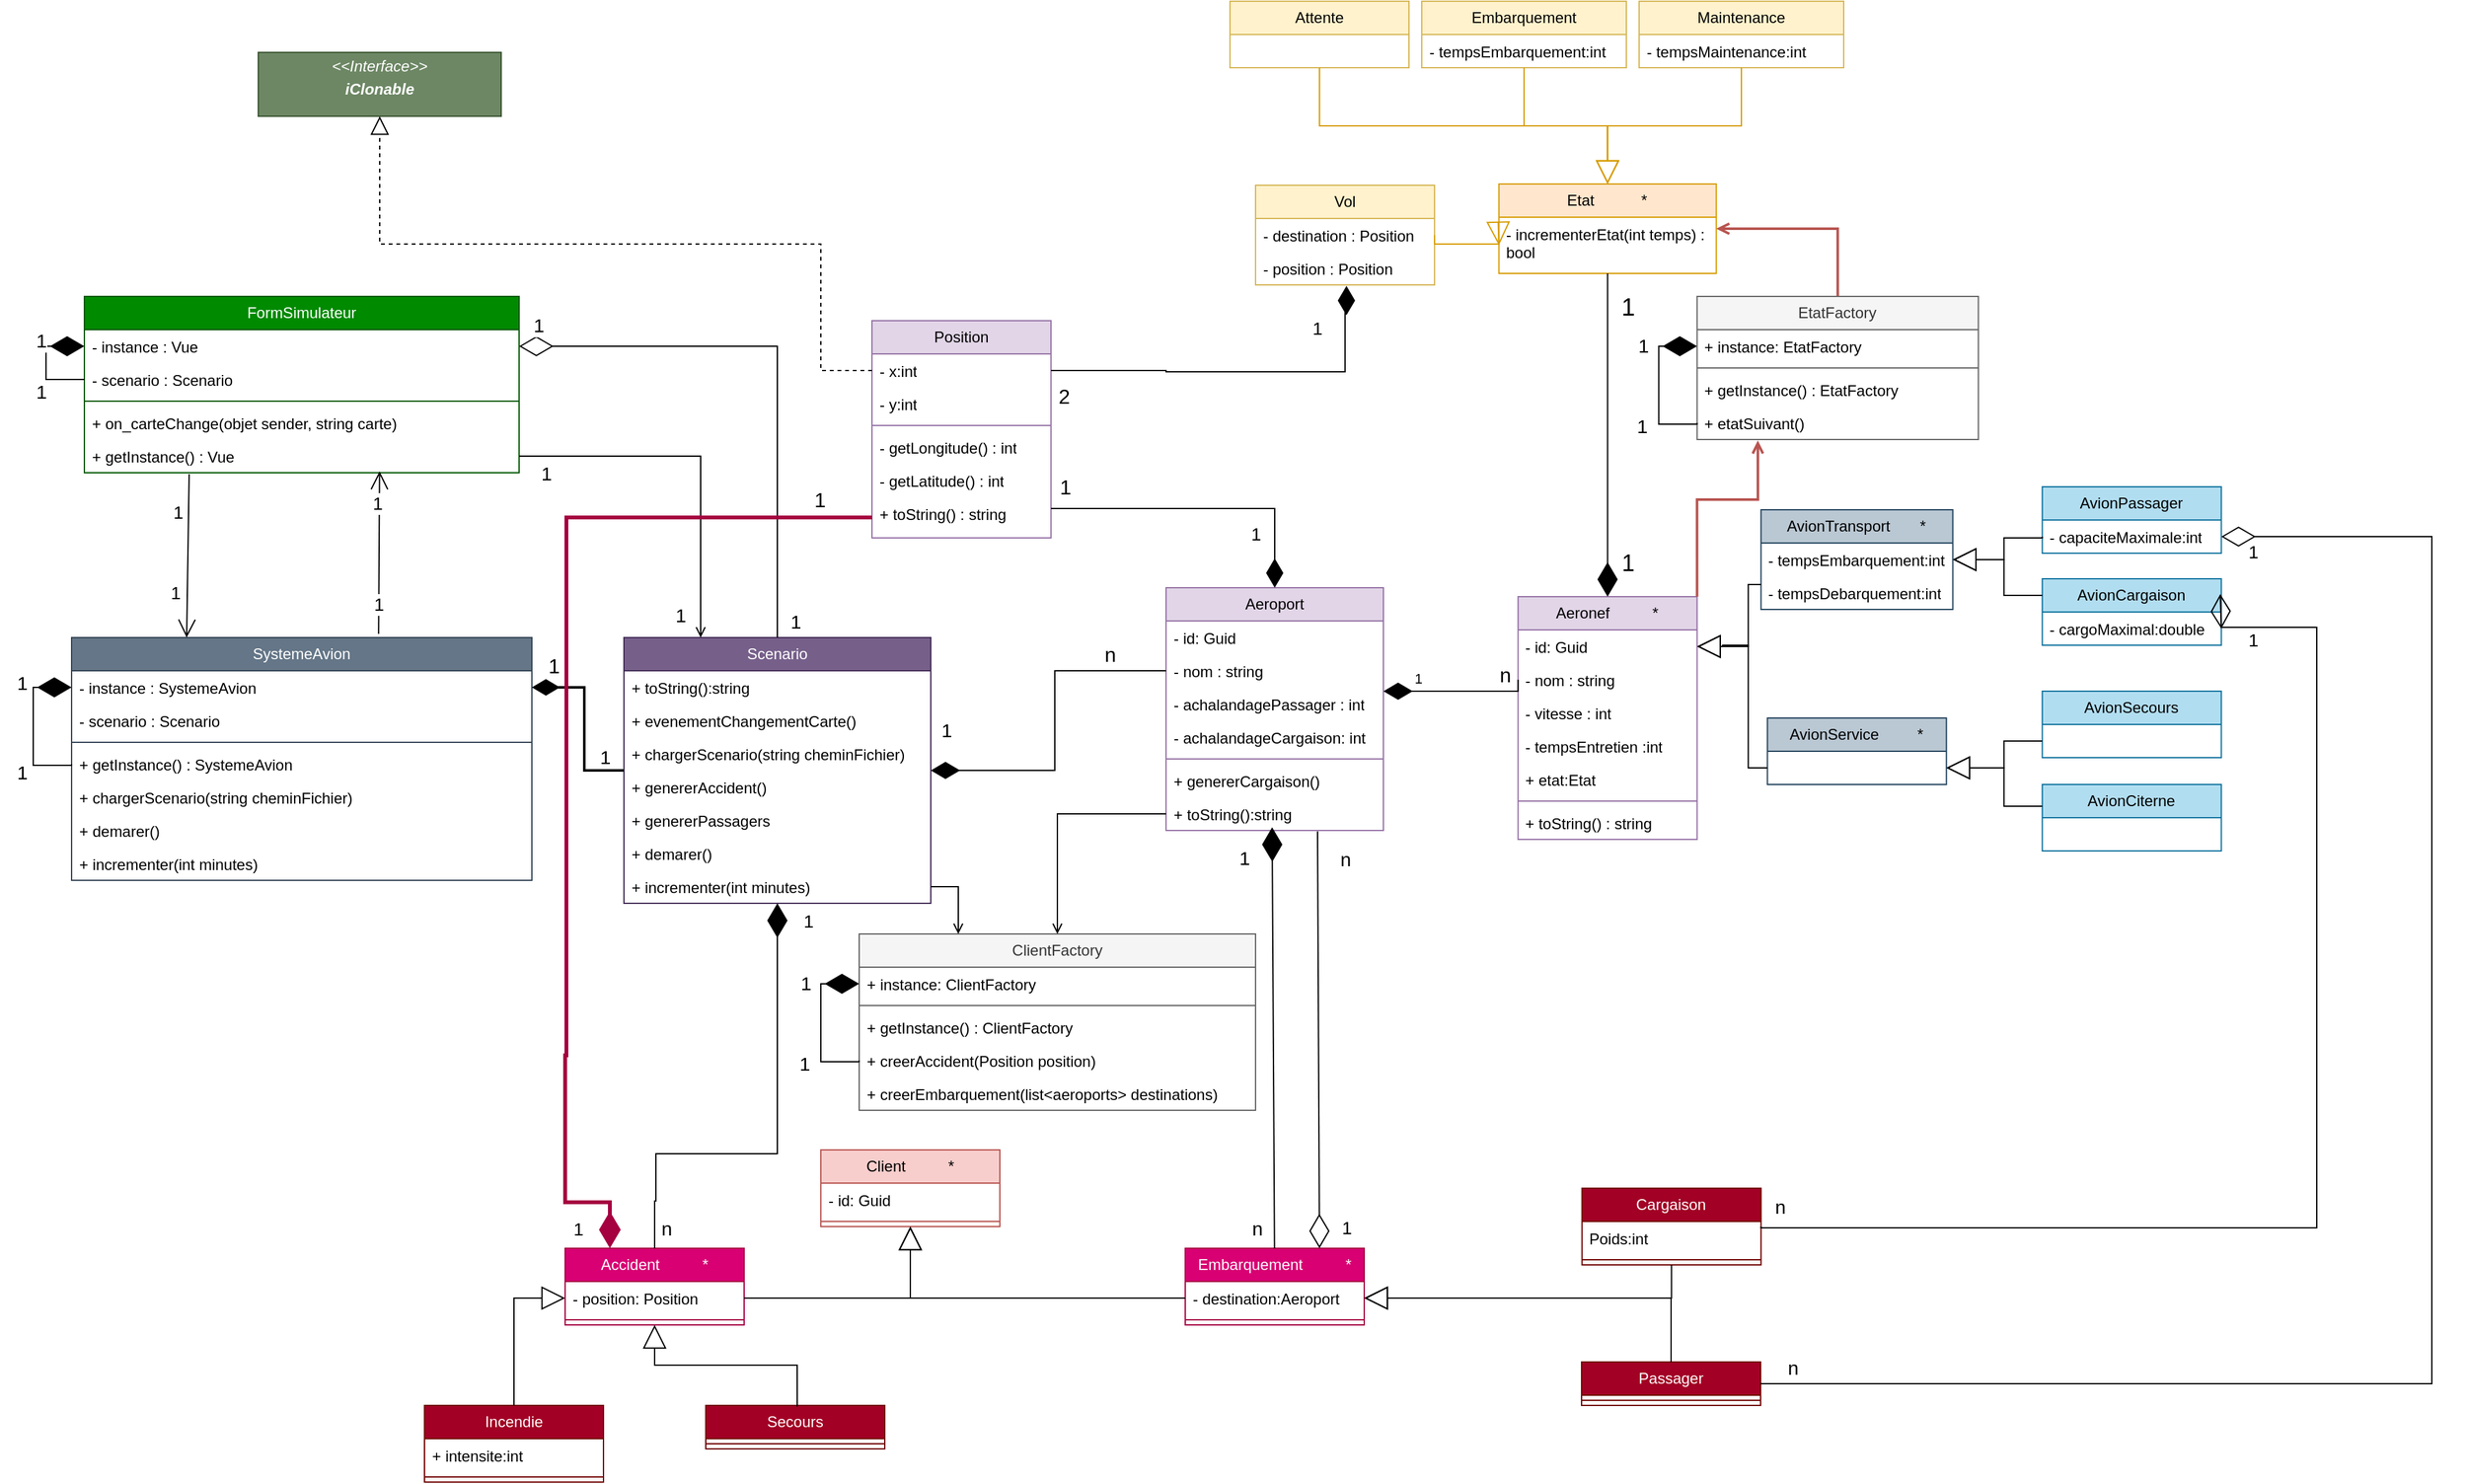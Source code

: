 <mxfile version="27.0.1">
  <diagram name="Page-1" id="CSWryQ1_OxaGUJThJ_r2">
    <mxGraphModel dx="2318" dy="2472" grid="1" gridSize="10" guides="1" tooltips="1" connect="1" arrows="1" fold="1" page="1" pageScale="1" pageWidth="850" pageHeight="1100" math="0" shadow="0">
      <root>
        <mxCell id="0" />
        <mxCell id="1" parent="0" />
        <mxCell id="d-iN1CaIQveeJLbJ0oML-1" value="SystemeAvion" style="swimlane;fontStyle=0;childLayout=stackLayout;horizontal=1;startSize=26;fillColor=#647687;horizontalStack=0;resizeParent=1;resizeParentMax=0;resizeLast=0;collapsible=1;marginBottom=0;whiteSpace=wrap;html=1;strokeColor=#314354;fontColor=#ffffff;" parent="1" vertex="1">
          <mxGeometry x="184" y="168" width="360" height="190" as="geometry" />
        </mxCell>
        <mxCell id="d-iN1CaIQveeJLbJ0oML-2" value="- instance : SystemeAvion" style="text;strokeColor=none;fillColor=none;align=left;verticalAlign=top;spacingLeft=4;spacingRight=4;overflow=hidden;rotatable=0;points=[[0,0.5],[1,0.5]];portConstraint=eastwest;whiteSpace=wrap;html=1;" parent="d-iN1CaIQveeJLbJ0oML-1" vertex="1">
          <mxGeometry y="26" width="360" height="26" as="geometry" />
        </mxCell>
        <mxCell id="d-iN1CaIQveeJLbJ0oML-3" value="- scenario : Scenario" style="text;strokeColor=none;fillColor=none;align=left;verticalAlign=top;spacingLeft=4;spacingRight=4;overflow=hidden;rotatable=0;points=[[0,0.5],[1,0.5]];portConstraint=eastwest;whiteSpace=wrap;html=1;" parent="d-iN1CaIQveeJLbJ0oML-1" vertex="1">
          <mxGeometry y="52" width="360" height="26" as="geometry" />
        </mxCell>
        <mxCell id="d-iN1CaIQveeJLbJ0oML-4" value="" style="line;strokeWidth=1;fillColor=none;align=left;verticalAlign=middle;spacingTop=-1;spacingLeft=3;spacingRight=3;rotatable=0;labelPosition=right;points=[];portConstraint=eastwest;strokeColor=inherit;" parent="d-iN1CaIQveeJLbJ0oML-1" vertex="1">
          <mxGeometry y="78" width="360" height="8" as="geometry" />
        </mxCell>
        <mxCell id="d-iN1CaIQveeJLbJ0oML-5" value="+ getInstance() : SystemeAvion" style="text;strokeColor=none;fillColor=none;align=left;verticalAlign=top;spacingLeft=4;spacingRight=4;overflow=hidden;rotatable=0;points=[[0,0.5],[1,0.5]];portConstraint=eastwest;whiteSpace=wrap;html=1;" parent="d-iN1CaIQveeJLbJ0oML-1" vertex="1">
          <mxGeometry y="86" width="360" height="26" as="geometry" />
        </mxCell>
        <mxCell id="d-iN1CaIQveeJLbJ0oML-6" value="" style="endArrow=diamondThin;endFill=1;endSize=24;html=1;rounded=0;exitX=0;exitY=0.5;exitDx=0;exitDy=0;edgeStyle=orthogonalEdgeStyle;entryX=0;entryY=0.5;entryDx=0;entryDy=0;" parent="d-iN1CaIQveeJLbJ0oML-1" source="d-iN1CaIQveeJLbJ0oML-5" target="d-iN1CaIQveeJLbJ0oML-2" edge="1">
          <mxGeometry width="160" relative="1" as="geometry">
            <mxPoint x="-180" y="30" as="sourcePoint" />
            <mxPoint x="-70" y="40" as="targetPoint" />
            <Array as="points">
              <mxPoint x="-30" y="100" />
              <mxPoint x="-30" y="39" />
            </Array>
          </mxGeometry>
        </mxCell>
        <mxCell id="d-iN1CaIQveeJLbJ0oML-7" value="1" style="edgeLabel;html=1;align=center;verticalAlign=middle;resizable=0;points=[];fontSize=15;" parent="d-iN1CaIQveeJLbJ0oML-6" vertex="1" connectable="0">
          <mxGeometry x="-0.617" y="-3" relative="1" as="geometry">
            <mxPoint x="-17" y="8" as="offset" />
          </mxGeometry>
        </mxCell>
        <mxCell id="d-iN1CaIQveeJLbJ0oML-8" value="1" style="edgeLabel;html=1;align=center;verticalAlign=middle;resizable=0;points=[];fontSize=15;" parent="d-iN1CaIQveeJLbJ0oML-6" vertex="1" connectable="0">
          <mxGeometry x="0.564" y="2" relative="1" as="geometry">
            <mxPoint x="-13" y="-2" as="offset" />
          </mxGeometry>
        </mxCell>
        <mxCell id="d-iN1CaIQveeJLbJ0oML-40" value="+ chargerScenario(string cheminFichier)" style="text;strokeColor=none;fillColor=none;align=left;verticalAlign=top;spacingLeft=4;spacingRight=4;overflow=hidden;rotatable=0;points=[[0,0.5],[1,0.5]];portConstraint=eastwest;whiteSpace=wrap;html=1;" parent="d-iN1CaIQveeJLbJ0oML-1" vertex="1">
          <mxGeometry y="112" width="360" height="26" as="geometry" />
        </mxCell>
        <mxCell id="SO71E9T4UU3kTujAm5OO-100" value="+ demarer()" style="text;strokeColor=none;fillColor=none;align=left;verticalAlign=top;spacingLeft=4;spacingRight=4;overflow=hidden;rotatable=0;points=[[0,0.5],[1,0.5]];portConstraint=eastwest;whiteSpace=wrap;html=1;" vertex="1" parent="d-iN1CaIQveeJLbJ0oML-1">
          <mxGeometry y="138" width="360" height="26" as="geometry" />
        </mxCell>
        <mxCell id="SO71E9T4UU3kTujAm5OO-102" value="+ incrementer(int minutes)" style="text;strokeColor=none;fillColor=none;align=left;verticalAlign=top;spacingLeft=4;spacingRight=4;overflow=hidden;rotatable=0;points=[[0,0.5],[1,0.5]];portConstraint=eastwest;whiteSpace=wrap;html=1;" vertex="1" parent="d-iN1CaIQveeJLbJ0oML-1">
          <mxGeometry y="164" width="360" height="26" as="geometry" />
        </mxCell>
        <mxCell id="d-iN1CaIQveeJLbJ0oML-17" value="Scenario" style="swimlane;fontStyle=0;childLayout=stackLayout;horizontal=1;startSize=26;fillColor=#76608a;horizontalStack=0;resizeParent=1;resizeParentMax=0;resizeLast=0;collapsible=1;marginBottom=0;whiteSpace=wrap;html=1;strokeColor=#432D57;fontColor=#ffffff;" parent="1" vertex="1">
          <mxGeometry x="616" y="168" width="240" height="208" as="geometry" />
        </mxCell>
        <mxCell id="d-iN1CaIQveeJLbJ0oML-96" value="+ toString():string" style="text;strokeColor=none;fillColor=none;align=left;verticalAlign=top;spacingLeft=4;spacingRight=4;overflow=hidden;rotatable=0;points=[[0,0.5],[1,0.5]];portConstraint=eastwest;whiteSpace=wrap;html=1;" parent="d-iN1CaIQveeJLbJ0oML-17" vertex="1">
          <mxGeometry y="26" width="240" height="26" as="geometry" />
        </mxCell>
        <mxCell id="SO71E9T4UU3kTujAm5OO-89" value="+ evenementChangementCarte()" style="text;strokeColor=none;fillColor=none;align=left;verticalAlign=top;spacingLeft=4;spacingRight=4;overflow=hidden;rotatable=0;points=[[0,0.5],[1,0.5]];portConstraint=eastwest;whiteSpace=wrap;html=1;" vertex="1" parent="d-iN1CaIQveeJLbJ0oML-17">
          <mxGeometry y="52" width="240" height="26" as="geometry" />
        </mxCell>
        <mxCell id="SO71E9T4UU3kTujAm5OO-101" value="+ chargerScenario(string cheminFichier)" style="text;strokeColor=none;fillColor=none;align=left;verticalAlign=top;spacingLeft=4;spacingRight=4;overflow=hidden;rotatable=0;points=[[0,0.5],[1,0.5]];portConstraint=eastwest;whiteSpace=wrap;html=1;" vertex="1" parent="d-iN1CaIQveeJLbJ0oML-17">
          <mxGeometry y="78" width="240" height="26" as="geometry" />
        </mxCell>
        <mxCell id="SO71E9T4UU3kTujAm5OO-91" value="+ genererAccident()" style="text;strokeColor=none;fillColor=none;align=left;verticalAlign=top;spacingLeft=4;spacingRight=4;overflow=hidden;rotatable=0;points=[[0,0.5],[1,0.5]];portConstraint=eastwest;whiteSpace=wrap;html=1;" vertex="1" parent="d-iN1CaIQveeJLbJ0oML-17">
          <mxGeometry y="104" width="240" height="26" as="geometry" />
        </mxCell>
        <mxCell id="SO71E9T4UU3kTujAm5OO-106" value="+ genererPassagers" style="text;strokeColor=none;fillColor=none;align=left;verticalAlign=top;spacingLeft=4;spacingRight=4;overflow=hidden;rotatable=0;points=[[0,0.5],[1,0.5]];portConstraint=eastwest;whiteSpace=wrap;html=1;" vertex="1" parent="d-iN1CaIQveeJLbJ0oML-17">
          <mxGeometry y="130" width="240" height="26" as="geometry" />
        </mxCell>
        <mxCell id="SO71E9T4UU3kTujAm5OO-99" value="+ demarer()" style="text;strokeColor=none;fillColor=none;align=left;verticalAlign=top;spacingLeft=4;spacingRight=4;overflow=hidden;rotatable=0;points=[[0,0.5],[1,0.5]];portConstraint=eastwest;whiteSpace=wrap;html=1;" vertex="1" parent="d-iN1CaIQveeJLbJ0oML-17">
          <mxGeometry y="156" width="240" height="26" as="geometry" />
        </mxCell>
        <mxCell id="SO71E9T4UU3kTujAm5OO-103" value="+ incrementer(int minutes)" style="text;strokeColor=none;fillColor=none;align=left;verticalAlign=top;spacingLeft=4;spacingRight=4;overflow=hidden;rotatable=0;points=[[0,0.5],[1,0.5]];portConstraint=eastwest;whiteSpace=wrap;html=1;" vertex="1" parent="d-iN1CaIQveeJLbJ0oML-17">
          <mxGeometry y="182" width="240" height="26" as="geometry" />
        </mxCell>
        <mxCell id="d-iN1CaIQveeJLbJ0oML-35" style="edgeStyle=orthogonalEdgeStyle;rounded=0;orthogonalLoop=1;jettySize=auto;html=1;exitX=0;exitY=0.5;exitDx=0;exitDy=0;endArrow=diamondThin;endFill=1;strokeWidth=2;endSize=16;" parent="1" source="d-iN1CaIQveeJLbJ0oML-17" target="d-iN1CaIQveeJLbJ0oML-2" edge="1">
          <mxGeometry relative="1" as="geometry">
            <mxPoint x="460" y="280" as="targetPoint" />
            <mxPoint x="610" y="280.333" as="sourcePoint" />
          </mxGeometry>
        </mxCell>
        <mxCell id="d-iN1CaIQveeJLbJ0oML-36" value="1" style="edgeLabel;html=1;align=center;verticalAlign=middle;resizable=0;points=[];fontSize=16;" parent="d-iN1CaIQveeJLbJ0oML-35" vertex="1" connectable="0">
          <mxGeometry x="0.509" y="-4" relative="1" as="geometry">
            <mxPoint x="-17" y="-13" as="offset" />
          </mxGeometry>
        </mxCell>
        <mxCell id="d-iN1CaIQveeJLbJ0oML-37" value="1" style="edgeLabel;html=1;align=center;verticalAlign=middle;resizable=0;points=[];fontSize=15;" parent="d-iN1CaIQveeJLbJ0oML-35" vertex="1" connectable="0">
          <mxGeometry x="-0.673" y="-1" relative="1" as="geometry">
            <mxPoint x="7" y="-10" as="offset" />
          </mxGeometry>
        </mxCell>
        <mxCell id="d-iN1CaIQveeJLbJ0oML-41" value="FormSimulateur" style="swimlane;fontStyle=0;childLayout=stackLayout;horizontal=1;startSize=26;fillColor=#008a00;horizontalStack=0;resizeParent=1;resizeParentMax=0;resizeLast=0;collapsible=1;marginBottom=0;whiteSpace=wrap;html=1;strokeColor=#005700;fontColor=#ffffff;" parent="1" vertex="1">
          <mxGeometry x="194" y="-99" width="340" height="138" as="geometry" />
        </mxCell>
        <mxCell id="d-iN1CaIQveeJLbJ0oML-42" value="- instance : Vue" style="text;strokeColor=none;fillColor=none;align=left;verticalAlign=top;spacingLeft=4;spacingRight=4;overflow=hidden;rotatable=0;points=[[0,0.5],[1,0.5]];portConstraint=eastwest;whiteSpace=wrap;html=1;" parent="d-iN1CaIQveeJLbJ0oML-41" vertex="1">
          <mxGeometry y="26" width="340" height="26" as="geometry" />
        </mxCell>
        <mxCell id="d-iN1CaIQveeJLbJ0oML-45" value="- scenario : Scenario" style="text;strokeColor=none;fillColor=none;align=left;verticalAlign=top;spacingLeft=4;spacingRight=4;overflow=hidden;rotatable=0;points=[[0,0.5],[1,0.5]];portConstraint=eastwest;whiteSpace=wrap;html=1;" parent="d-iN1CaIQveeJLbJ0oML-41" vertex="1">
          <mxGeometry y="52" width="340" height="26" as="geometry" />
        </mxCell>
        <mxCell id="d-iN1CaIQveeJLbJ0oML-46" value="" style="line;strokeWidth=1;fillColor=none;align=left;verticalAlign=middle;spacingTop=-1;spacingLeft=3;spacingRight=3;rotatable=0;labelPosition=right;points=[];portConstraint=eastwest;strokeColor=inherit;" parent="d-iN1CaIQveeJLbJ0oML-41" vertex="1">
          <mxGeometry y="78" width="340" height="8" as="geometry" />
        </mxCell>
        <mxCell id="d-iN1CaIQveeJLbJ0oML-95" value="+ on_carteChange(objet sender, string carte)" style="text;strokeColor=none;fillColor=none;align=left;verticalAlign=top;spacingLeft=4;spacingRight=4;overflow=hidden;rotatable=0;points=[[0,0.5],[1,0.5]];portConstraint=eastwest;whiteSpace=wrap;html=1;" parent="d-iN1CaIQveeJLbJ0oML-41" vertex="1">
          <mxGeometry y="86" width="340" height="26" as="geometry" />
        </mxCell>
        <mxCell id="d-iN1CaIQveeJLbJ0oML-47" value="+ getInstance() : Vue" style="text;strokeColor=none;fillColor=none;align=left;verticalAlign=top;spacingLeft=4;spacingRight=4;overflow=hidden;rotatable=0;points=[[0,0.5],[1,0.5]];portConstraint=eastwest;whiteSpace=wrap;html=1;" parent="d-iN1CaIQveeJLbJ0oML-41" vertex="1">
          <mxGeometry y="112" width="340" height="26" as="geometry" />
        </mxCell>
        <mxCell id="d-iN1CaIQveeJLbJ0oML-48" value="" style="endArrow=diamondThin;endFill=1;endSize=24;html=1;rounded=0;exitX=0;exitY=0.5;exitDx=0;exitDy=0;edgeStyle=orthogonalEdgeStyle;entryX=0;entryY=0.5;entryDx=0;entryDy=0;" parent="d-iN1CaIQveeJLbJ0oML-41" target="d-iN1CaIQveeJLbJ0oML-42" edge="1">
          <mxGeometry width="160" relative="1" as="geometry">
            <mxPoint y="65.0" as="sourcePoint" />
            <mxPoint y="40" as="targetPoint" />
            <Array as="points">
              <mxPoint x="-30" y="65" />
              <mxPoint x="-30" y="39" />
            </Array>
          </mxGeometry>
        </mxCell>
        <mxCell id="d-iN1CaIQveeJLbJ0oML-49" value="1" style="edgeLabel;html=1;align=center;verticalAlign=middle;resizable=0;points=[];fontSize=15;" parent="d-iN1CaIQveeJLbJ0oML-48" vertex="1" connectable="0">
          <mxGeometry x="-0.617" y="-3" relative="1" as="geometry">
            <mxPoint x="-18" y="12" as="offset" />
          </mxGeometry>
        </mxCell>
        <mxCell id="d-iN1CaIQveeJLbJ0oML-50" value="1" style="edgeLabel;html=1;align=center;verticalAlign=middle;resizable=0;points=[];fontSize=15;" parent="d-iN1CaIQveeJLbJ0oML-48" vertex="1" connectable="0">
          <mxGeometry x="0.564" y="2" relative="1" as="geometry">
            <mxPoint x="-16" y="-3" as="offset" />
          </mxGeometry>
        </mxCell>
        <mxCell id="d-iN1CaIQveeJLbJ0oML-60" value="" style="endArrow=open;endFill=1;endSize=12;html=1;rounded=0;entryX=0.25;entryY=0;entryDx=0;entryDy=0;exitX=0.241;exitY=1.045;exitDx=0;exitDy=0;exitPerimeter=0;" parent="1" source="d-iN1CaIQveeJLbJ0oML-47" edge="1">
          <mxGeometry width="160" relative="1" as="geometry">
            <mxPoint x="274" y="13" as="sourcePoint" />
            <mxPoint x="274" y="168" as="targetPoint" />
          </mxGeometry>
        </mxCell>
        <mxCell id="d-iN1CaIQveeJLbJ0oML-61" value="1" style="edgeLabel;html=1;align=center;verticalAlign=middle;resizable=0;points=[];fontSize=14;" parent="d-iN1CaIQveeJLbJ0oML-60" vertex="1" connectable="0">
          <mxGeometry x="-0.432" y="-4" relative="1" as="geometry">
            <mxPoint x="-5" y="-7" as="offset" />
          </mxGeometry>
        </mxCell>
        <mxCell id="d-iN1CaIQveeJLbJ0oML-62" value="1" style="edgeLabel;html=1;align=center;verticalAlign=middle;resizable=0;points=[];fontSize=14;" parent="d-iN1CaIQveeJLbJ0oML-60" vertex="1" connectable="0">
          <mxGeometry x="0.316" y="-4" relative="1" as="geometry">
            <mxPoint x="-6" y="9" as="offset" />
          </mxGeometry>
        </mxCell>
        <mxCell id="d-iN1CaIQveeJLbJ0oML-73" value="" style="endArrow=open;endFill=1;endSize=12;html=1;rounded=0;entryX=0.679;entryY=0.958;entryDx=0;entryDy=0;exitX=0.667;exitY=-0.015;exitDx=0;exitDy=0;exitPerimeter=0;entryPerimeter=0;" parent="1" source="d-iN1CaIQveeJLbJ0oML-1" target="d-iN1CaIQveeJLbJ0oML-47" edge="1">
          <mxGeometry width="160" relative="1" as="geometry">
            <mxPoint x="444" y="162" as="sourcePoint" />
            <mxPoint x="444" y="7" as="targetPoint" />
          </mxGeometry>
        </mxCell>
        <mxCell id="d-iN1CaIQveeJLbJ0oML-74" value="1" style="edgeLabel;html=1;align=center;verticalAlign=middle;resizable=0;points=[];fontSize=14;" parent="d-iN1CaIQveeJLbJ0oML-73" vertex="1" connectable="0">
          <mxGeometry x="-0.432" y="-4" relative="1" as="geometry">
            <mxPoint x="-5" y="13" as="offset" />
          </mxGeometry>
        </mxCell>
        <mxCell id="d-iN1CaIQveeJLbJ0oML-75" value="1" style="edgeLabel;html=1;align=center;verticalAlign=middle;resizable=0;points=[];fontSize=14;" parent="d-iN1CaIQveeJLbJ0oML-73" vertex="1" connectable="0">
          <mxGeometry x="0.316" y="-4" relative="1" as="geometry">
            <mxPoint x="-6" y="-19" as="offset" />
          </mxGeometry>
        </mxCell>
        <mxCell id="d-iN1CaIQveeJLbJ0oML-76" value="" style="endArrow=diamondThin;endFill=0;endSize=24;html=1;rounded=0;exitX=0.5;exitY=0;exitDx=0;exitDy=0;edgeStyle=orthogonalEdgeStyle;entryX=1;entryY=0.5;entryDx=0;entryDy=0;" parent="1" source="d-iN1CaIQveeJLbJ0oML-17" target="d-iN1CaIQveeJLbJ0oML-42" edge="1">
          <mxGeometry width="160" relative="1" as="geometry">
            <mxPoint x="650" y="180" as="sourcePoint" />
            <mxPoint x="470.0" y="-343" as="targetPoint" />
            <Array as="points">
              <mxPoint x="736" y="-60" />
            </Array>
          </mxGeometry>
        </mxCell>
        <mxCell id="d-iN1CaIQveeJLbJ0oML-77" value="1" style="edgeLabel;html=1;align=center;verticalAlign=middle;resizable=0;points=[];fontSize=15;" parent="d-iN1CaIQveeJLbJ0oML-76" vertex="1" connectable="0">
          <mxGeometry x="-0.617" y="-3" relative="1" as="geometry">
            <mxPoint x="11" y="69" as="offset" />
          </mxGeometry>
        </mxCell>
        <mxCell id="d-iN1CaIQveeJLbJ0oML-78" value="1" style="edgeLabel;html=1;align=center;verticalAlign=middle;resizable=0;points=[];fontSize=15;" parent="d-iN1CaIQveeJLbJ0oML-76" vertex="1" connectable="0">
          <mxGeometry x="0.564" y="2" relative="1" as="geometry">
            <mxPoint x="-79" y="-19" as="offset" />
          </mxGeometry>
        </mxCell>
        <mxCell id="d-iN1CaIQveeJLbJ0oML-79" style="edgeStyle=orthogonalEdgeStyle;rounded=0;orthogonalLoop=1;jettySize=auto;html=1;exitX=1;exitY=0.5;exitDx=0;exitDy=0;entryX=0.25;entryY=0;entryDx=0;entryDy=0;endArrow=open;endFill=0;" parent="1" source="d-iN1CaIQveeJLbJ0oML-47" target="d-iN1CaIQveeJLbJ0oML-17" edge="1">
          <mxGeometry relative="1" as="geometry" />
        </mxCell>
        <mxCell id="d-iN1CaIQveeJLbJ0oML-80" value="1" style="edgeLabel;html=1;align=center;verticalAlign=middle;resizable=0;points=[];fontSize=15;" parent="d-iN1CaIQveeJLbJ0oML-79" vertex="1" connectable="0">
          <mxGeometry x="0.832" y="-1" relative="1" as="geometry">
            <mxPoint x="-15" y="6" as="offset" />
          </mxGeometry>
        </mxCell>
        <mxCell id="d-iN1CaIQveeJLbJ0oML-82" value="1" style="edgeLabel;html=1;align=center;verticalAlign=middle;resizable=0;points=[];fontSize=15;" parent="d-iN1CaIQveeJLbJ0oML-79" vertex="1" connectable="0">
          <mxGeometry x="-0.793" y="1" relative="1" as="geometry">
            <mxPoint x="-9" y="14" as="offset" />
          </mxGeometry>
        </mxCell>
        <mxCell id="d-iN1CaIQveeJLbJ0oML-83" value="Aeroport" style="swimlane;fontStyle=0;childLayout=stackLayout;horizontal=1;startSize=26;fillColor=#e1d5e7;horizontalStack=0;resizeParent=1;resizeParentMax=0;resizeLast=0;collapsible=1;marginBottom=0;whiteSpace=wrap;html=1;strokeColor=#9673a6;" parent="1" vertex="1">
          <mxGeometry x="1040" y="129" width="170" height="190" as="geometry">
            <mxRectangle x="770" y="146" width="90" height="30" as="alternateBounds" />
          </mxGeometry>
        </mxCell>
        <mxCell id="d-iN1CaIQveeJLbJ0oML-84" value="- id: Guid" style="text;strokeColor=none;fillColor=none;align=left;verticalAlign=top;spacingLeft=4;spacingRight=4;overflow=hidden;rotatable=0;points=[[0,0.5],[1,0.5]];portConstraint=eastwest;whiteSpace=wrap;html=1;" parent="d-iN1CaIQveeJLbJ0oML-83" vertex="1">
          <mxGeometry y="26" width="170" height="26" as="geometry" />
        </mxCell>
        <mxCell id="d-iN1CaIQveeJLbJ0oML-85" value="- nom : string" style="text;strokeColor=none;fillColor=none;align=left;verticalAlign=top;spacingLeft=4;spacingRight=4;overflow=hidden;rotatable=0;points=[[0,0.5],[1,0.5]];portConstraint=eastwest;whiteSpace=wrap;html=1;" parent="d-iN1CaIQveeJLbJ0oML-83" vertex="1">
          <mxGeometry y="52" width="170" height="26" as="geometry" />
        </mxCell>
        <mxCell id="d-iN1CaIQveeJLbJ0oML-86" value="- achalandagePassager : int" style="text;strokeColor=none;fillColor=none;align=left;verticalAlign=top;spacingLeft=4;spacingRight=4;overflow=hidden;rotatable=0;points=[[0,0.5],[1,0.5]];portConstraint=eastwest;whiteSpace=wrap;html=1;" parent="d-iN1CaIQveeJLbJ0oML-83" vertex="1">
          <mxGeometry y="78" width="170" height="26" as="geometry" />
        </mxCell>
        <mxCell id="d-iN1CaIQveeJLbJ0oML-87" value="- achalandageCargaison: int" style="text;strokeColor=none;fillColor=none;align=left;verticalAlign=top;spacingLeft=4;spacingRight=4;overflow=hidden;rotatable=0;points=[[0,0.5],[1,0.5]];portConstraint=eastwest;whiteSpace=wrap;html=1;" parent="d-iN1CaIQveeJLbJ0oML-83" vertex="1">
          <mxGeometry y="104" width="170" height="26" as="geometry" />
        </mxCell>
        <mxCell id="d-iN1CaIQveeJLbJ0oML-88" value="" style="line;strokeWidth=1;fillColor=none;align=left;verticalAlign=middle;spacingTop=-1;spacingLeft=3;spacingRight=3;rotatable=0;labelPosition=right;points=[];portConstraint=eastwest;strokeColor=inherit;" parent="d-iN1CaIQveeJLbJ0oML-83" vertex="1">
          <mxGeometry y="130" width="170" height="8" as="geometry" />
        </mxCell>
        <mxCell id="SO71E9T4UU3kTujAm5OO-105" value="+ genererCargaison()" style="text;strokeColor=none;fillColor=none;align=left;verticalAlign=top;spacingLeft=4;spacingRight=4;overflow=hidden;rotatable=0;points=[[0,0.5],[1,0.5]];portConstraint=eastwest;whiteSpace=wrap;html=1;" vertex="1" parent="d-iN1CaIQveeJLbJ0oML-83">
          <mxGeometry y="138" width="170" height="26" as="geometry" />
        </mxCell>
        <mxCell id="d-iN1CaIQveeJLbJ0oML-97" value="+ toString():string" style="text;strokeColor=none;fillColor=none;align=left;verticalAlign=top;spacingLeft=4;spacingRight=4;overflow=hidden;rotatable=0;points=[[0,0.5],[1,0.5]];portConstraint=eastwest;whiteSpace=wrap;html=1;" parent="d-iN1CaIQveeJLbJ0oML-83" vertex="1">
          <mxGeometry y="164" width="170" height="26" as="geometry" />
        </mxCell>
        <mxCell id="d-iN1CaIQveeJLbJ0oML-93" style="edgeStyle=orthogonalEdgeStyle;rounded=0;orthogonalLoop=1;jettySize=auto;html=1;endArrow=diamondThin;endFill=1;entryX=1;entryY=0.5;entryDx=0;entryDy=0;endSize=20;" parent="1" source="d-iN1CaIQveeJLbJ0oML-85" target="d-iN1CaIQveeJLbJ0oML-17" edge="1">
          <mxGeometry relative="1" as="geometry" />
        </mxCell>
        <mxCell id="d-iN1CaIQveeJLbJ0oML-99" value="n" style="edgeLabel;html=1;align=center;verticalAlign=middle;resizable=0;points=[];fontSize=16;" parent="d-iN1CaIQveeJLbJ0oML-93" vertex="1" connectable="0">
          <mxGeometry x="-0.66" y="-3" relative="1" as="geometry">
            <mxPoint y="-10" as="offset" />
          </mxGeometry>
        </mxCell>
        <mxCell id="d-iN1CaIQveeJLbJ0oML-98" value="1" style="edgeLabel;html=1;align=center;verticalAlign=middle;resizable=0;points=[];fontSize=15;" parent="1" vertex="1" connectable="0">
          <mxGeometry x="760" y="220" as="geometry">
            <mxPoint x="108" y="20" as="offset" />
          </mxGeometry>
        </mxCell>
        <mxCell id="d-iN1CaIQveeJLbJ0oML-100" value="Aeronef&amp;nbsp; &amp;nbsp; &amp;nbsp; &amp;nbsp; &amp;nbsp; *" style="swimlane;fontStyle=0;childLayout=stackLayout;horizontal=1;startSize=26;fillColor=#e1d5e7;horizontalStack=0;resizeParent=1;resizeParentMax=0;resizeLast=0;collapsible=1;marginBottom=0;whiteSpace=wrap;html=1;strokeColor=#9673a6;" parent="1" vertex="1">
          <mxGeometry x="1315.33" y="136" width="140" height="190" as="geometry" />
        </mxCell>
        <mxCell id="d-iN1CaIQveeJLbJ0oML-101" value="- id: Guid" style="text;strokeColor=none;fillColor=none;align=left;verticalAlign=top;spacingLeft=4;spacingRight=4;overflow=hidden;rotatable=0;points=[[0,0.5],[1,0.5]];portConstraint=eastwest;whiteSpace=wrap;html=1;" parent="d-iN1CaIQveeJLbJ0oML-100" vertex="1">
          <mxGeometry y="26" width="140" height="26" as="geometry" />
        </mxCell>
        <mxCell id="d-iN1CaIQveeJLbJ0oML-102" value="- nom : string" style="text;strokeColor=none;fillColor=none;align=left;verticalAlign=top;spacingLeft=4;spacingRight=4;overflow=hidden;rotatable=0;points=[[0,0.5],[1,0.5]];portConstraint=eastwest;whiteSpace=wrap;html=1;" parent="d-iN1CaIQveeJLbJ0oML-100" vertex="1">
          <mxGeometry y="52" width="140" height="26" as="geometry" />
        </mxCell>
        <mxCell id="d-iN1CaIQveeJLbJ0oML-103" value="- vitesse : int" style="text;strokeColor=none;fillColor=none;align=left;verticalAlign=top;spacingLeft=4;spacingRight=4;overflow=hidden;rotatable=0;points=[[0,0.5],[1,0.5]];portConstraint=eastwest;whiteSpace=wrap;html=1;" parent="d-iN1CaIQveeJLbJ0oML-100" vertex="1">
          <mxGeometry y="78" width="140" height="26" as="geometry" />
        </mxCell>
        <mxCell id="d-iN1CaIQveeJLbJ0oML-104" value="- tempsEntretien :int" style="text;strokeColor=none;fillColor=none;align=left;verticalAlign=top;spacingLeft=4;spacingRight=4;overflow=hidden;rotatable=0;points=[[0,0.5],[1,0.5]];portConstraint=eastwest;whiteSpace=wrap;html=1;" parent="d-iN1CaIQveeJLbJ0oML-100" vertex="1">
          <mxGeometry y="104" width="140" height="26" as="geometry" />
        </mxCell>
        <mxCell id="d-iN1CaIQveeJLbJ0oML-130" value="+ etat:Etat" style="text;strokeColor=none;fillColor=none;align=left;verticalAlign=top;spacingLeft=4;spacingRight=4;overflow=hidden;rotatable=0;points=[[0,0.5],[1,0.5]];portConstraint=eastwest;whiteSpace=wrap;html=1;" parent="d-iN1CaIQveeJLbJ0oML-100" vertex="1">
          <mxGeometry y="130" width="140" height="26" as="geometry" />
        </mxCell>
        <mxCell id="d-iN1CaIQveeJLbJ0oML-131" value="" style="line;strokeWidth=1;fillColor=none;align=left;verticalAlign=middle;spacingTop=-1;spacingLeft=3;spacingRight=3;rotatable=0;labelPosition=right;points=[];portConstraint=eastwest;strokeColor=inherit;" parent="d-iN1CaIQveeJLbJ0oML-100" vertex="1">
          <mxGeometry y="156" width="140" height="8" as="geometry" />
        </mxCell>
        <mxCell id="d-iN1CaIQveeJLbJ0oML-105" value="+ toString() : string" style="text;strokeColor=none;fillColor=none;align=left;verticalAlign=top;spacingLeft=4;spacingRight=4;overflow=hidden;rotatable=0;points=[[0,0.5],[1,0.5]];portConstraint=eastwest;whiteSpace=wrap;html=1;" parent="d-iN1CaIQveeJLbJ0oML-100" vertex="1">
          <mxGeometry y="164" width="140" height="26" as="geometry" />
        </mxCell>
        <mxCell id="d-iN1CaIQveeJLbJ0oML-108" value="AvionPassager" style="swimlane;fontStyle=0;childLayout=stackLayout;horizontal=1;startSize=26;fillColor=#b1ddf0;horizontalStack=0;resizeParent=1;resizeParentMax=0;resizeLast=0;collapsible=1;marginBottom=0;whiteSpace=wrap;html=1;strokeColor=#10739e;" parent="1" vertex="1">
          <mxGeometry x="1725.33" y="50" width="140" height="52" as="geometry" />
        </mxCell>
        <mxCell id="d-iN1CaIQveeJLbJ0oML-109" value="- capaciteMaximale:int" style="text;strokeColor=none;fillColor=none;align=left;verticalAlign=top;spacingLeft=4;spacingRight=4;overflow=hidden;rotatable=0;points=[[0,0.5],[1,0.5]];portConstraint=eastwest;whiteSpace=wrap;html=1;" parent="d-iN1CaIQveeJLbJ0oML-108" vertex="1">
          <mxGeometry y="26" width="140" height="26" as="geometry" />
        </mxCell>
        <mxCell id="d-iN1CaIQveeJLbJ0oML-110" value="AvionCargaison" style="swimlane;fontStyle=0;childLayout=stackLayout;horizontal=1;startSize=26;fillColor=#b1ddf0;horizontalStack=0;resizeParent=1;resizeParentMax=0;resizeLast=0;collapsible=1;marginBottom=0;whiteSpace=wrap;html=1;strokeColor=#10739e;" parent="1" vertex="1">
          <mxGeometry x="1725.33" y="122" width="140" height="52" as="geometry" />
        </mxCell>
        <mxCell id="d-iN1CaIQveeJLbJ0oML-111" value="- cargoMaximal:double" style="text;strokeColor=none;fillColor=none;align=left;verticalAlign=top;spacingLeft=4;spacingRight=4;overflow=hidden;rotatable=0;points=[[0,0.5],[1,0.5]];portConstraint=eastwest;whiteSpace=wrap;html=1;" parent="d-iN1CaIQveeJLbJ0oML-110" vertex="1">
          <mxGeometry y="26" width="140" height="26" as="geometry" />
        </mxCell>
        <mxCell id="d-iN1CaIQveeJLbJ0oML-112" value="AvionSecours" style="swimlane;fontStyle=0;childLayout=stackLayout;horizontal=1;startSize=26;fillColor=#b1ddf0;horizontalStack=0;resizeParent=1;resizeParentMax=0;resizeLast=0;collapsible=1;marginBottom=0;whiteSpace=wrap;html=1;strokeColor=#10739e;" parent="1" vertex="1">
          <mxGeometry x="1725.33" y="210" width="140" height="52" as="geometry" />
        </mxCell>
        <mxCell id="d-iN1CaIQveeJLbJ0oML-113" value="AvionCiterne" style="swimlane;fontStyle=0;childLayout=stackLayout;horizontal=1;startSize=26;fillColor=#b1ddf0;horizontalStack=0;resizeParent=1;resizeParentMax=0;resizeLast=0;collapsible=1;marginBottom=0;whiteSpace=wrap;html=1;strokeColor=#10739e;" parent="1" vertex="1">
          <mxGeometry x="1725.33" y="283" width="140" height="52" as="geometry" />
        </mxCell>
        <mxCell id="d-iN1CaIQveeJLbJ0oML-115" value="AvionTransport&amp;nbsp; &amp;nbsp; &amp;nbsp; &amp;nbsp;*" style="swimlane;fontStyle=0;childLayout=stackLayout;horizontal=1;startSize=26;fillColor=#bac8d3;horizontalStack=0;resizeParent=1;resizeParentMax=0;resizeLast=0;collapsible=1;marginBottom=0;whiteSpace=wrap;html=1;strokeColor=#23445d;" parent="1" vertex="1">
          <mxGeometry x="1505.33" y="68" width="150" height="78" as="geometry" />
        </mxCell>
        <mxCell id="d-iN1CaIQveeJLbJ0oML-116" value="- tempsEmbarquement:int" style="text;strokeColor=none;fillColor=none;align=left;verticalAlign=top;spacingLeft=4;spacingRight=4;overflow=hidden;rotatable=0;points=[[0,0.5],[1,0.5]];portConstraint=eastwest;whiteSpace=wrap;html=1;" parent="d-iN1CaIQveeJLbJ0oML-115" vertex="1">
          <mxGeometry y="26" width="150" height="26" as="geometry" />
        </mxCell>
        <mxCell id="d-iN1CaIQveeJLbJ0oML-117" value="- tempsDebarquement:int" style="text;strokeColor=none;fillColor=none;align=left;verticalAlign=top;spacingLeft=4;spacingRight=4;overflow=hidden;rotatable=0;points=[[0,0.5],[1,0.5]];portConstraint=eastwest;whiteSpace=wrap;html=1;" parent="d-iN1CaIQveeJLbJ0oML-115" vertex="1">
          <mxGeometry y="52" width="150" height="26" as="geometry" />
        </mxCell>
        <mxCell id="d-iN1CaIQveeJLbJ0oML-118" value="" style="endArrow=block;endSize=16;endFill=0;html=1;rounded=0;entryX=1;entryY=0.5;entryDx=0;entryDy=0;exitX=0;exitY=0.75;exitDx=0;exitDy=0;edgeStyle=orthogonalEdgeStyle;" parent="1" source="d-iN1CaIQveeJLbJ0oML-115" target="d-iN1CaIQveeJLbJ0oML-101" edge="1">
          <mxGeometry width="160" relative="1" as="geometry">
            <mxPoint x="1495.33" y="236" as="sourcePoint" />
            <mxPoint x="1475.33" y="174" as="targetPoint" />
            <Array as="points">
              <mxPoint x="1495.33" y="126" />
              <mxPoint x="1495.33" y="175" />
            </Array>
          </mxGeometry>
        </mxCell>
        <mxCell id="d-iN1CaIQveeJLbJ0oML-119" value="" style="endArrow=block;endSize=16;endFill=0;html=1;rounded=0;entryX=1;entryY=0.5;entryDx=0;entryDy=0;exitX=0;exitY=0.25;exitDx=0;exitDy=0;edgeStyle=orthogonalEdgeStyle;" parent="1" source="d-iN1CaIQveeJLbJ0oML-110" target="d-iN1CaIQveeJLbJ0oML-115" edge="1">
          <mxGeometry width="160" relative="1" as="geometry">
            <mxPoint x="1610.33" y="143.5" as="sourcePoint" />
            <mxPoint x="1540.33" y="190.5" as="targetPoint" />
            <Array as="points">
              <mxPoint x="1695.33" y="135" />
              <mxPoint x="1695.33" y="107" />
            </Array>
          </mxGeometry>
        </mxCell>
        <mxCell id="d-iN1CaIQveeJLbJ0oML-120" value="" style="endArrow=block;endSize=16;endFill=0;html=1;rounded=0;entryX=1;entryY=0.5;entryDx=0;entryDy=0;exitX=0;exitY=0.5;exitDx=0;exitDy=0;edgeStyle=orthogonalEdgeStyle;" parent="1" source="d-iN1CaIQveeJLbJ0oML-109" target="d-iN1CaIQveeJLbJ0oML-116" edge="1">
          <mxGeometry width="160" relative="1" as="geometry">
            <mxPoint x="1735.33" y="168" as="sourcePoint" />
            <mxPoint x="1655.33" y="104" as="targetPoint" />
            <Array as="points">
              <mxPoint x="1725.33" y="90" />
              <mxPoint x="1695.33" y="90" />
              <mxPoint x="1695.33" y="107" />
            </Array>
          </mxGeometry>
        </mxCell>
        <mxCell id="d-iN1CaIQveeJLbJ0oML-121" value="AvionService&amp;nbsp; &amp;nbsp; &amp;nbsp; &amp;nbsp; &amp;nbsp;*" style="swimlane;fontStyle=0;childLayout=stackLayout;horizontal=1;startSize=26;fillColor=#bac8d3;horizontalStack=0;resizeParent=1;resizeParentMax=0;resizeLast=0;collapsible=1;marginBottom=0;whiteSpace=wrap;html=1;strokeColor=#23445d;" parent="1" vertex="1">
          <mxGeometry x="1510.33" y="231" width="140" height="52" as="geometry" />
        </mxCell>
        <mxCell id="d-iN1CaIQveeJLbJ0oML-122" value="" style="endArrow=block;endSize=16;endFill=0;html=1;rounded=0;entryX=1;entryY=0.5;entryDx=0;entryDy=0;exitX=0;exitY=0.75;exitDx=0;exitDy=0;edgeStyle=orthogonalEdgeStyle;" parent="1" source="d-iN1CaIQveeJLbJ0oML-121" target="d-iN1CaIQveeJLbJ0oML-101" edge="1">
          <mxGeometry width="160" relative="1" as="geometry">
            <mxPoint x="1515.33" y="117" as="sourcePoint" />
            <mxPoint x="1465.33" y="184" as="targetPoint" />
            <Array as="points">
              <mxPoint x="1495.33" y="270" />
              <mxPoint x="1495.33" y="174" />
              <mxPoint x="1475.33" y="174" />
              <mxPoint x="1475.33" y="175" />
            </Array>
          </mxGeometry>
        </mxCell>
        <mxCell id="d-iN1CaIQveeJLbJ0oML-123" value="" style="endArrow=block;endSize=16;endFill=0;html=1;rounded=0;entryX=1;entryY=0.75;entryDx=0;entryDy=0;exitX=0;exitY=0.5;exitDx=0;exitDy=0;edgeStyle=orthogonalEdgeStyle;" parent="1" target="d-iN1CaIQveeJLbJ0oML-121" edge="1">
          <mxGeometry width="160" relative="1" as="geometry">
            <mxPoint x="1725.33" y="249" as="sourcePoint" />
            <mxPoint x="1655.33" y="104" as="targetPoint" />
            <Array as="points">
              <mxPoint x="1695.33" y="249" />
              <mxPoint x="1695.33" y="270" />
            </Array>
          </mxGeometry>
        </mxCell>
        <mxCell id="d-iN1CaIQveeJLbJ0oML-124" value="" style="endArrow=block;endSize=16;endFill=0;html=1;rounded=0;entryX=1;entryY=0.75;entryDx=0;entryDy=0;edgeStyle=orthogonalEdgeStyle;" parent="1" target="d-iN1CaIQveeJLbJ0oML-121" edge="1">
          <mxGeometry width="160" relative="1" as="geometry">
            <mxPoint x="1725.33" y="300" as="sourcePoint" />
            <mxPoint x="1655.33" y="280" as="targetPoint" />
            <Array as="points">
              <mxPoint x="1725.33" y="300" />
              <mxPoint x="1695.33" y="300" />
              <mxPoint x="1695.33" y="270" />
            </Array>
          </mxGeometry>
        </mxCell>
        <mxCell id="d-iN1CaIQveeJLbJ0oML-126" style="edgeStyle=orthogonalEdgeStyle;rounded=0;orthogonalLoop=1;jettySize=auto;html=1;endArrow=diamondThin;endFill=1;endSize=20;exitX=0;exitY=0.5;exitDx=0;exitDy=0;" parent="1" source="d-iN1CaIQveeJLbJ0oML-102" edge="1">
          <mxGeometry relative="1" as="geometry">
            <mxPoint x="1304" y="193.58" as="sourcePoint" />
            <mxPoint x="1210" y="210" as="targetPoint" />
            <Array as="points">
              <mxPoint x="1315" y="210" />
            </Array>
          </mxGeometry>
        </mxCell>
        <mxCell id="d-iN1CaIQveeJLbJ0oML-127" value="n" style="edgeLabel;html=1;align=center;verticalAlign=middle;resizable=0;points=[];fontSize=16;" parent="d-iN1CaIQveeJLbJ0oML-126" vertex="1" connectable="0">
          <mxGeometry x="-0.66" y="-3" relative="1" as="geometry">
            <mxPoint y="-10" as="offset" />
          </mxGeometry>
        </mxCell>
        <mxCell id="d-iN1CaIQveeJLbJ0oML-128" value="1" style="edgeLabel;html=1;align=center;verticalAlign=middle;resizable=0;points=[];" parent="d-iN1CaIQveeJLbJ0oML-126" vertex="1" connectable="0">
          <mxGeometry x="0.501" y="1" relative="1" as="geometry">
            <mxPoint x="-2" y="-11" as="offset" />
          </mxGeometry>
        </mxCell>
        <mxCell id="d-iN1CaIQveeJLbJ0oML-129" value="Etat&amp;nbsp; &amp;nbsp; &amp;nbsp; &amp;nbsp; &amp;nbsp; &amp;nbsp;*" style="swimlane;fontStyle=0;childLayout=stackLayout;horizontal=1;startSize=26;fillColor=#ffe6cc;horizontalStack=0;resizeParent=1;resizeParentMax=0;resizeLast=0;collapsible=1;marginBottom=0;whiteSpace=wrap;html=1;strokeColor=#d79b00;" parent="1" vertex="1">
          <mxGeometry x="1300.33" y="-187" width="170" height="70" as="geometry" />
        </mxCell>
        <mxCell id="SO71E9T4UU3kTujAm5OO-87" value="- incrementerEtat(int temps) : bool" style="text;strokeColor=none;fillColor=none;align=left;verticalAlign=top;spacingLeft=4;spacingRight=4;overflow=hidden;rotatable=0;points=[[0,0.5],[1,0.5]];portConstraint=eastwest;whiteSpace=wrap;html=1;" vertex="1" parent="d-iN1CaIQveeJLbJ0oML-129">
          <mxGeometry y="26" width="170" height="44" as="geometry" />
        </mxCell>
        <mxCell id="d-iN1CaIQveeJLbJ0oML-132" value="" style="endArrow=diamondThin;endFill=1;endSize=24;html=1;rounded=0;entryX=0.5;entryY=0;entryDx=0;entryDy=0;exitX=0.5;exitY=1;exitDx=0;exitDy=0;" parent="1" source="d-iN1CaIQveeJLbJ0oML-129" target="d-iN1CaIQveeJLbJ0oML-100" edge="1">
          <mxGeometry width="160" relative="1" as="geometry">
            <mxPoint x="1200" y="60" as="sourcePoint" />
            <mxPoint x="1360" y="60" as="targetPoint" />
          </mxGeometry>
        </mxCell>
        <mxCell id="d-iN1CaIQveeJLbJ0oML-133" value="1" style="edgeLabel;html=1;align=center;verticalAlign=middle;resizable=0;points=[];fontSize=18;" parent="d-iN1CaIQveeJLbJ0oML-132" vertex="1" connectable="0">
          <mxGeometry x="0.177" y="2" relative="1" as="geometry">
            <mxPoint x="13" y="78" as="offset" />
          </mxGeometry>
        </mxCell>
        <mxCell id="d-iN1CaIQveeJLbJ0oML-134" value="1" style="edgeLabel;html=1;align=center;verticalAlign=middle;resizable=0;points=[];fontSize=19;" parent="d-iN1CaIQveeJLbJ0oML-132" vertex="1" connectable="0">
          <mxGeometry x="-0.319" y="-2" relative="1" as="geometry">
            <mxPoint x="17" y="-59" as="offset" />
          </mxGeometry>
        </mxCell>
        <mxCell id="d-iN1CaIQveeJLbJ0oML-135" value="Attente" style="swimlane;fontStyle=0;childLayout=stackLayout;horizontal=1;startSize=26;fillColor=#fff2cc;horizontalStack=0;resizeParent=1;resizeParentMax=0;resizeLast=0;collapsible=1;marginBottom=0;whiteSpace=wrap;html=1;strokeColor=#d6b656;" parent="1" vertex="1">
          <mxGeometry x="1090" y="-330" width="140" height="52" as="geometry" />
        </mxCell>
        <mxCell id="d-iN1CaIQveeJLbJ0oML-137" value="" style="endArrow=block;endSize=16;endFill=0;html=1;rounded=0;entryX=0.5;entryY=0;entryDx=0;entryDy=0;edgeStyle=orthogonalEdgeStyle;exitX=0.5;exitY=1;exitDx=0;exitDy=0;fillColor=#ffe6cc;strokeColor=#d79b00;" parent="1" source="d-iN1CaIQveeJLbJ0oML-135" target="d-iN1CaIQveeJLbJ0oML-129" edge="1">
          <mxGeometry width="160" relative="1" as="geometry">
            <mxPoint x="1130" y="-230" as="sourcePoint" />
            <mxPoint x="1290" y="-230" as="targetPoint" />
          </mxGeometry>
        </mxCell>
        <mxCell id="d-iN1CaIQveeJLbJ0oML-138" value="Embarquement" style="swimlane;fontStyle=0;childLayout=stackLayout;horizontal=1;startSize=26;fillColor=#fff2cc;horizontalStack=0;resizeParent=1;resizeParentMax=0;resizeLast=0;collapsible=1;marginBottom=0;whiteSpace=wrap;html=1;strokeColor=#d6b656;" parent="1" vertex="1">
          <mxGeometry x="1240" y="-330" width="160" height="52" as="geometry" />
        </mxCell>
        <mxCell id="SO71E9T4UU3kTujAm5OO-88" value="- tempsEmbarquement:int" style="text;strokeColor=none;fillColor=none;align=left;verticalAlign=top;spacingLeft=4;spacingRight=4;overflow=hidden;rotatable=0;points=[[0,0.5],[1,0.5]];portConstraint=eastwest;whiteSpace=wrap;html=1;" vertex="1" parent="d-iN1CaIQveeJLbJ0oML-138">
          <mxGeometry y="26" width="160" height="26" as="geometry" />
        </mxCell>
        <mxCell id="d-iN1CaIQveeJLbJ0oML-139" value="" style="endArrow=block;endSize=16;endFill=0;html=1;rounded=0;entryX=0.5;entryY=0;entryDx=0;entryDy=0;edgeStyle=orthogonalEdgeStyle;exitX=0.5;exitY=1;exitDx=0;exitDy=0;fillColor=#ffe6cc;strokeColor=#d79b00;" parent="1" source="d-iN1CaIQveeJLbJ0oML-138" target="d-iN1CaIQveeJLbJ0oML-129" edge="1">
          <mxGeometry width="160" relative="1" as="geometry">
            <mxPoint x="1150" y="-268" as="sourcePoint" />
            <mxPoint x="1395" y="-180" as="targetPoint" />
          </mxGeometry>
        </mxCell>
        <mxCell id="d-iN1CaIQveeJLbJ0oML-140" value="Vol" style="swimlane;fontStyle=0;childLayout=stackLayout;horizontal=1;startSize=26;fillColor=#fff2cc;horizontalStack=0;resizeParent=1;resizeParentMax=0;resizeLast=0;collapsible=1;marginBottom=0;whiteSpace=wrap;html=1;strokeColor=#d6b656;" parent="1" vertex="1">
          <mxGeometry x="1110" y="-186" width="140" height="78" as="geometry" />
        </mxCell>
        <mxCell id="d-iN1CaIQveeJLbJ0oML-141" value="- destination : Position&lt;span style=&quot;color: rgba(0, 0, 0, 0); font-family: monospace; font-size: 0px; text-wrap-mode: nowrap;&quot;&gt;%3CmxGraphModel%3E%3Croot%3E%3CmxCell%20id%3D%220%22%2F%3E%3CmxCell%20id%3D%221%22%20parent%3D%220%22%2F%3E%3CmxCell%20id%3D%222%22%20value%3D%22Position%22%20style%3D%22swimlane%3BfontStyle%3D0%3BchildLayout%3DstackLayout%3Bhorizontal%3D1%3BstartSize%3D26%3BfillColor%3D%23e1d5e7%3BhorizontalStack%3D0%3BresizeParent%3D1%3BresizeParentMax%3D0%3BresizeLast%3D0%3Bcollapsible%3D1%3BmarginBottom%3D0%3BwhiteSpace%3Dwrap%3Bhtml%3D1%3BstrokeColor%3D%239673a6%3B%22%20vertex%3D%221%22%20parent%3D%221%22%3E%3CmxGeometry%20x%3D%22860%22%20y%3D%22650%22%20width%3D%22140%22%20height%3D%22164%22%20as%3D%22geometry%22%2F%3E%3C%2FmxCell%3E%3CmxCell%20id%3D%223%22%20value%3D%22-%20x%3Aint%22%20style%3D%22text%3BstrokeColor%3Dnone%3BfillColor%3Dnone%3Balign%3Dleft%3BverticalAlign%3Dtop%3BspacingLeft%3D4%3BspacingRight%3D4%3Boverflow%3Dhidden%3Brotatable%3D0%3Bpoints%3D%5B%5B0%2C0.5%5D%2C%5B1%2C0.5%5D%5D%3BportConstraint%3Deastwest%3BwhiteSpace%3Dwrap%3Bhtml%3D1%3B%22%20vertex%3D%221%22%20parent%3D%222%22%3E%3CmxGeometry%20y%3D%2226%22%20width%3D%22140%22%20height%3D%2226%22%20as%3D%22geometry%22%2F%3E%3C%2FmxCell%3E%3CmxCell%20id%3D%224%22%20value%3D%22-%20y%3Aint%22%20style%3D%22text%3BstrokeColor%3Dnone%3BfillColor%3Dnone%3Balign%3Dleft%3BverticalAlign%3Dtop%3BspacingLeft%3D4%3BspacingRight%3D4%3Boverflow%3Dhidden%3Brotatable%3D0%3Bpoints%3D%5B%5B0%2C0.5%5D%2C%5B1%2C0.5%5D%5D%3BportConstraint%3Deastwest%3BwhiteSpace%3Dwrap%3Bhtml%3D1%3B%22%20vertex%3D%221%22%20parent%3D%222%22%3E%3CmxGeometry%20y%3D%2252%22%20width%3D%22140%22%20height%3D%2226%22%20as%3D%22geometry%22%2F%3E%3C%2FmxCell%3E%3CmxCell%20id%3D%225%22%20value%3D%22%22%20style%3D%22line%3BstrokeWidth%3D1%3BfillColor%3Dnone%3Balign%3Dleft%3BverticalAlign%3Dmiddle%3BspacingTop%3D-1%3BspacingLeft%3D3%3BspacingRight%3D3%3Brotatable%3D0%3BlabelPosition%3Dright%3Bpoints%3D%5B%5D%3BportConstraint%3Deastwest%3BstrokeColor%3Dinherit%3B%22%20vertex%3D%221%22%20parent%3D%222%22%3E%3CmxGeometry%20y%3D%2278%22%20width%3D%22140%22%20height%3D%228%22%20as%3D%22geometry%22%2F%3E%3C%2FmxCell%3E%3CmxCell%20id%3D%226%22%20value%3D%22-%20getLongitude()%20%3A%20int%22%20style%3D%22text%3BstrokeColor%3Dnone%3BfillColor%3Dnone%3Balign%3Dleft%3BverticalAlign%3Dtop%3BspacingLeft%3D4%3BspacingRight%3D4%3Boverflow%3Dhidden%3Brotatable%3D0%3Bpoints%3D%5B%5B0%2C0.5%5D%2C%5B1%2C0.5%5D%5D%3BportConstraint%3Deastwest%3BwhiteSpace%3Dwrap%3Bhtml%3D1%3B%22%20vertex%3D%221%22%20parent%3D%222%22%3E%3CmxGeometry%20y%3D%2286%22%20width%3D%22140%22%20height%3D%2226%22%20as%3D%22geometry%22%2F%3E%3C%2FmxCell%3E%3CmxCell%20id%3D%227%22%20value%3D%22-%20getLatitude()%20%3A%20int%22%20style%3D%22text%3BstrokeColor%3Dnone%3BfillColor%3Dnone%3Balign%3Dleft%3BverticalAlign%3Dtop%3BspacingLeft%3D4%3BspacingRight%3D4%3Boverflow%3Dhidden%3Brotatable%3D0%3Bpoints%3D%5B%5B0%2C0.5%5D%2C%5B1%2C0.5%5D%5D%3BportConstraint%3Deastwest%3BwhiteSpace%3Dwrap%3Bhtml%3D1%3B%22%20vertex%3D%221%22%20parent%3D%222%22%3E%3CmxGeometry%20y%3D%22112%22%20width%3D%22140%22%20height%3D%2226%22%20as%3D%22geometry%22%2F%3E%3C%2FmxCell%3E%3CmxCell%20id%3D%228%22%20value%3D%22%2B%20toString()%20%3A%20string%22%20style%3D%22text%3BstrokeColor%3Dnone%3BfillColor%3Dnone%3Balign%3Dleft%3BverticalAlign%3Dtop%3BspacingLeft%3D4%3BspacingRight%3D4%3Boverflow%3Dhidden%3Brotatable%3D0%3Bpoints%3D%5B%5B0%2C0.5%5D%2C%5B1%2C0.5%5D%5D%3BportConstraint%3Deastwest%3BwhiteSpace%3Dwrap%3Bhtml%3D1%3B%22%20vertex%3D%221%22%20parent%3D%222%22%3E%3CmxGeometry%20y%3D%22138%22%20width%3D%22140%22%20height%3D%2226%22%20as%3D%22geometry%22%2F%3E%3C%2FmxCell%3E%3CmxCell%20id%3D%229%22%20value%3D%22%26lt%3Bp%20style%3D%26quot%3Bmargin%3A0px%3Bmargin-top%3A4px%3Btext-align%3Acenter%3B%26quot%3B%26gt%3B%26lt%3Bi%26gt%3B%26amp%3Blt%3B%26amp%3Blt%3BInterface%26amp%3Bgt%3B%26amp%3Bgt%3B%26lt%3B%2Fi%26gt%3B%26lt%3Bbr%26gt%3B%26lt%3B%2Fp%26gt%3B%26lt%3Bp%20style%3D%26quot%3Bmargin%3A0px%3Bmargin-top%3A4px%3Btext-align%3Acenter%3B%26quot%3B%26gt%3B%26lt%3Bi%26gt%3B%26lt%3Bb%26gt%3BiClonable%26lt%3B%2Fb%26gt%3B%26lt%3B%2Fi%26gt%3B%26lt%3B%2Fp%26gt%3B%26lt%3Bp%20style%3D%26quot%3Bmargin%3A0px%3Bmargin-left%3A4px%3B%26quot%3B%26gt%3B%26lt%3Bbr%26gt%3B%26lt%3B%2Fp%26gt%3B%22%20style%3D%22verticalAlign%3Dtop%3Balign%3Dleft%3Boverflow%3Dfill%3Bhtml%3D1%3BwhiteSpace%3Dwrap%3BfillColor%3D%236d8764%3BfontColor%3D%23ffffff%3BstrokeColor%3D%233A5431%3B%22%20vertex%3D%221%22%20parent%3D%221%22%3E%3CmxGeometry%20x%3D%221060%22%20y%3D%22724%22%20width%3D%22190%22%20height%3D%2250%22%20as%3D%22geometry%22%2F%3E%3C%2FmxCell%3E%3CmxCell%20id%3D%2210%22%20value%3D%22%22%20style%3D%22endArrow%3Dblock%3Bdashed%3D1%3BendFill%3D0%3BendSize%3D12%3Bhtml%3D1%3Brounded%3D0%3B%22%20edge%3D%221%22%20parent%3D%221%22%3E%3CmxGeometry%20width%3D%22160%22%20relative%3D%221%22%20as%3D%22geometry%22%3E%3CmxPoint%20x%3D%221000%22%20y%3D%22749%22%20as%3D%22sourcePoint%22%2F%3E%3CmxPoint%20x%3D%221060%22%20y%3D%22750%22%20as%3D%22targetPoint%22%2F%3E%3C%2FmxGeometry%3E%3C%2FmxCell%3E%3C%2Froot%3E%3C%2FmxGraphModel%3E Po Po&lt;/span&gt;" style="text;strokeColor=none;fillColor=none;align=left;verticalAlign=top;spacingLeft=4;spacingRight=4;overflow=hidden;rotatable=0;points=[[0,0.5],[1,0.5]];portConstraint=eastwest;whiteSpace=wrap;html=1;" parent="d-iN1CaIQveeJLbJ0oML-140" vertex="1">
          <mxGeometry y="26" width="140" height="26" as="geometry" />
        </mxCell>
        <mxCell id="SO71E9T4UU3kTujAm5OO-68" value="- position : Position&lt;span style=&quot;color: rgba(0, 0, 0, 0); font-family: monospace; font-size: 0px; text-wrap-mode: nowrap;&quot;&gt;%3CmxGraphModel%3E%3Croot%3E%3CmxCell%20id%3D%220%22%2F%3E%3CmxCell%20id%3D%221%22%20parent%3D%220%22%2F%3E%3CmxCell%20id%3D%222%22%20value%3D%22Position%22%20style%3D%22swimlane%3BfontStyle%3D0%3BchildLayout%3DstackLayout%3Bhorizontal%3D1%3BstartSize%3D26%3BfillColor%3D%23e1d5e7%3BhorizontalStack%3D0%3BresizeParent%3D1%3BresizeParentMax%3D0%3BresizeLast%3D0%3Bcollapsible%3D1%3BmarginBottom%3D0%3BwhiteSpace%3Dwrap%3Bhtml%3D1%3BstrokeColor%3D%239673a6%3B%22%20vertex%3D%221%22%20parent%3D%221%22%3E%3CmxGeometry%20x%3D%22860%22%20y%3D%22650%22%20width%3D%22140%22%20height%3D%22164%22%20as%3D%22geometry%22%2F%3E%3C%2FmxCell%3E%3CmxCell%20id%3D%223%22%20value%3D%22-%20x%3Aint%22%20style%3D%22text%3BstrokeColor%3Dnone%3BfillColor%3Dnone%3Balign%3Dleft%3BverticalAlign%3Dtop%3BspacingLeft%3D4%3BspacingRight%3D4%3Boverflow%3Dhidden%3Brotatable%3D0%3Bpoints%3D%5B%5B0%2C0.5%5D%2C%5B1%2C0.5%5D%5D%3BportConstraint%3Deastwest%3BwhiteSpace%3Dwrap%3Bhtml%3D1%3B%22%20vertex%3D%221%22%20parent%3D%222%22%3E%3CmxGeometry%20y%3D%2226%22%20width%3D%22140%22%20height%3D%2226%22%20as%3D%22geometry%22%2F%3E%3C%2FmxCell%3E%3CmxCell%20id%3D%224%22%20value%3D%22-%20y%3Aint%22%20style%3D%22text%3BstrokeColor%3Dnone%3BfillColor%3Dnone%3Balign%3Dleft%3BverticalAlign%3Dtop%3BspacingLeft%3D4%3BspacingRight%3D4%3Boverflow%3Dhidden%3Brotatable%3D0%3Bpoints%3D%5B%5B0%2C0.5%5D%2C%5B1%2C0.5%5D%5D%3BportConstraint%3Deastwest%3BwhiteSpace%3Dwrap%3Bhtml%3D1%3B%22%20vertex%3D%221%22%20parent%3D%222%22%3E%3CmxGeometry%20y%3D%2252%22%20width%3D%22140%22%20height%3D%2226%22%20as%3D%22geometry%22%2F%3E%3C%2FmxCell%3E%3CmxCell%20id%3D%225%22%20value%3D%22%22%20style%3D%22line%3BstrokeWidth%3D1%3BfillColor%3Dnone%3Balign%3Dleft%3BverticalAlign%3Dmiddle%3BspacingTop%3D-1%3BspacingLeft%3D3%3BspacingRight%3D3%3Brotatable%3D0%3BlabelPosition%3Dright%3Bpoints%3D%5B%5D%3BportConstraint%3Deastwest%3BstrokeColor%3Dinherit%3B%22%20vertex%3D%221%22%20parent%3D%222%22%3E%3CmxGeometry%20y%3D%2278%22%20width%3D%22140%22%20height%3D%228%22%20as%3D%22geometry%22%2F%3E%3C%2FmxCell%3E%3CmxCell%20id%3D%226%22%20value%3D%22-%20getLongitude()%20%3A%20int%22%20style%3D%22text%3BstrokeColor%3Dnone%3BfillColor%3Dnone%3Balign%3Dleft%3BverticalAlign%3Dtop%3BspacingLeft%3D4%3BspacingRight%3D4%3Boverflow%3Dhidden%3Brotatable%3D0%3Bpoints%3D%5B%5B0%2C0.5%5D%2C%5B1%2C0.5%5D%5D%3BportConstraint%3Deastwest%3BwhiteSpace%3Dwrap%3Bhtml%3D1%3B%22%20vertex%3D%221%22%20parent%3D%222%22%3E%3CmxGeometry%20y%3D%2286%22%20width%3D%22140%22%20height%3D%2226%22%20as%3D%22geometry%22%2F%3E%3C%2FmxCell%3E%3CmxCell%20id%3D%227%22%20value%3D%22-%20getLatitude()%20%3A%20int%22%20style%3D%22text%3BstrokeColor%3Dnone%3BfillColor%3Dnone%3Balign%3Dleft%3BverticalAlign%3Dtop%3BspacingLeft%3D4%3BspacingRight%3D4%3Boverflow%3Dhidden%3Brotatable%3D0%3Bpoints%3D%5B%5B0%2C0.5%5D%2C%5B1%2C0.5%5D%5D%3BportConstraint%3Deastwest%3BwhiteSpace%3Dwrap%3Bhtml%3D1%3B%22%20vertex%3D%221%22%20parent%3D%222%22%3E%3CmxGeometry%20y%3D%22112%22%20width%3D%22140%22%20height%3D%2226%22%20as%3D%22geometry%22%2F%3E%3C%2FmxCell%3E%3CmxCell%20id%3D%228%22%20value%3D%22%2B%20toString()%20%3A%20string%22%20style%3D%22text%3BstrokeColor%3Dnone%3BfillColor%3Dnone%3Balign%3Dleft%3BverticalAlign%3Dtop%3BspacingLeft%3D4%3BspacingRight%3D4%3Boverflow%3Dhidden%3Brotatable%3D0%3Bpoints%3D%5B%5B0%2C0.5%5D%2C%5B1%2C0.5%5D%5D%3BportConstraint%3Deastwest%3BwhiteSpace%3Dwrap%3Bhtml%3D1%3B%22%20vertex%3D%221%22%20parent%3D%222%22%3E%3CmxGeometry%20y%3D%22138%22%20width%3D%22140%22%20height%3D%2226%22%20as%3D%22geometry%22%2F%3E%3C%2FmxCell%3E%3CmxCell%20id%3D%229%22%20value%3D%22%26lt%3Bp%20style%3D%26quot%3Bmargin%3A0px%3Bmargin-top%3A4px%3Btext-align%3Acenter%3B%26quot%3B%26gt%3B%26lt%3Bi%26gt%3B%26amp%3Blt%3B%26amp%3Blt%3BInterface%26amp%3Bgt%3B%26amp%3Bgt%3B%26lt%3B%2Fi%26gt%3B%26lt%3Bbr%26gt%3B%26lt%3B%2Fp%26gt%3B%26lt%3Bp%20style%3D%26quot%3Bmargin%3A0px%3Bmargin-top%3A4px%3Btext-align%3Acenter%3B%26quot%3B%26gt%3B%26lt%3Bi%26gt%3B%26lt%3Bb%26gt%3BiClonable%26lt%3B%2Fb%26gt%3B%26lt%3B%2Fi%26gt%3B%26lt%3B%2Fp%26gt%3B%26lt%3Bp%20style%3D%26quot%3Bmargin%3A0px%3Bmargin-left%3A4px%3B%26quot%3B%26gt%3B%26lt%3Bbr%26gt%3B%26lt%3B%2Fp%26gt%3B%22%20style%3D%22verticalAlign%3Dtop%3Balign%3Dleft%3Boverflow%3Dfill%3Bhtml%3D1%3BwhiteSpace%3Dwrap%3BfillColor%3D%236d8764%3BfontColor%3D%23ffffff%3BstrokeColor%3D%233A5431%3B%22%20vertex%3D%221%22%20parent%3D%221%22%3E%3CmxGeometry%20x%3D%221060%22%20y%3D%22724%22%20width%3D%22190%22%20height%3D%2250%22%20as%3D%22geometry%22%2F%3E%3C%2FmxCell%3E%3CmxCell%20id%3D%2210%22%20value%3D%22%22%20style%3D%22endArrow%3Dblock%3Bdashed%3D1%3BendFill%3D0%3BendSize%3D12%3Bhtml%3D1%3Brounded%3D0%3B%22%20edge%3D%221%22%20parent%3D%221%22%3E%3CmxGeometry%20width%3D%22160%22%20relative%3D%221%22%20as%3D%22geometry%22%3E%3CmxPoint%20x%3D%221000%22%20y%3D%22749%22%20as%3D%22sourcePoint%22%2F%3E%3CmxPoint%20x%3D%221060%22%20y%3D%22750%22%20as%3D%22targetPoint%22%2F%3E%3C%2FmxGeometry%3E%3C%2FmxCell%3E%3C%2Froot%3E%3C%2FmxGraphModel%3E Po Po&lt;/span&gt;" style="text;strokeColor=none;fillColor=none;align=left;verticalAlign=top;spacingLeft=4;spacingRight=4;overflow=hidden;rotatable=0;points=[[0,0.5],[1,0.5]];portConstraint=eastwest;whiteSpace=wrap;html=1;" vertex="1" parent="d-iN1CaIQveeJLbJ0oML-140">
          <mxGeometry y="52" width="140" height="26" as="geometry" />
        </mxCell>
        <mxCell id="d-iN1CaIQveeJLbJ0oML-142" value="Position" style="swimlane;fontStyle=0;childLayout=stackLayout;horizontal=1;startSize=26;fillColor=#e1d5e7;horizontalStack=0;resizeParent=1;resizeParentMax=0;resizeLast=0;collapsible=1;marginBottom=0;whiteSpace=wrap;html=1;strokeColor=#9673a6;" parent="1" vertex="1">
          <mxGeometry x="810" y="-80" width="140" height="170" as="geometry" />
        </mxCell>
        <mxCell id="d-iN1CaIQveeJLbJ0oML-143" value="- x:int" style="text;strokeColor=none;fillColor=none;align=left;verticalAlign=top;spacingLeft=4;spacingRight=4;overflow=hidden;rotatable=0;points=[[0,0.5],[1,0.5]];portConstraint=eastwest;whiteSpace=wrap;html=1;" parent="d-iN1CaIQveeJLbJ0oML-142" vertex="1">
          <mxGeometry y="26" width="140" height="26" as="geometry" />
        </mxCell>
        <mxCell id="d-iN1CaIQveeJLbJ0oML-144" value="- y:int" style="text;strokeColor=none;fillColor=none;align=left;verticalAlign=top;spacingLeft=4;spacingRight=4;overflow=hidden;rotatable=0;points=[[0,0.5],[1,0.5]];portConstraint=eastwest;whiteSpace=wrap;html=1;" parent="d-iN1CaIQveeJLbJ0oML-142" vertex="1">
          <mxGeometry y="52" width="140" height="26" as="geometry" />
        </mxCell>
        <mxCell id="d-iN1CaIQveeJLbJ0oML-145" value="" style="line;strokeWidth=1;fillColor=none;align=left;verticalAlign=middle;spacingTop=-1;spacingLeft=3;spacingRight=3;rotatable=0;labelPosition=right;points=[];portConstraint=eastwest;strokeColor=inherit;" parent="d-iN1CaIQveeJLbJ0oML-142" vertex="1">
          <mxGeometry y="78" width="140" height="8" as="geometry" />
        </mxCell>
        <mxCell id="d-iN1CaIQveeJLbJ0oML-146" value="- getLongitude() : int" style="text;strokeColor=none;fillColor=none;align=left;verticalAlign=top;spacingLeft=4;spacingRight=4;overflow=hidden;rotatable=0;points=[[0,0.5],[1,0.5]];portConstraint=eastwest;whiteSpace=wrap;html=1;" parent="d-iN1CaIQveeJLbJ0oML-142" vertex="1">
          <mxGeometry y="86" width="140" height="26" as="geometry" />
        </mxCell>
        <mxCell id="d-iN1CaIQveeJLbJ0oML-147" value="- getLatitude() : int" style="text;strokeColor=none;fillColor=none;align=left;verticalAlign=top;spacingLeft=4;spacingRight=4;overflow=hidden;rotatable=0;points=[[0,0.5],[1,0.5]];portConstraint=eastwest;whiteSpace=wrap;html=1;" parent="d-iN1CaIQveeJLbJ0oML-142" vertex="1">
          <mxGeometry y="112" width="140" height="26" as="geometry" />
        </mxCell>
        <mxCell id="d-iN1CaIQveeJLbJ0oML-148" value="+ toString() : string" style="text;strokeColor=none;fillColor=none;align=left;verticalAlign=top;spacingLeft=4;spacingRight=4;overflow=hidden;rotatable=0;points=[[0,0.5],[1,0.5]];portConstraint=eastwest;whiteSpace=wrap;html=1;" parent="d-iN1CaIQveeJLbJ0oML-142" vertex="1">
          <mxGeometry y="138" width="140" height="32" as="geometry" />
        </mxCell>
        <mxCell id="d-iN1CaIQveeJLbJ0oML-149" value="&lt;p style=&quot;margin:0px;margin-top:4px;text-align:center;&quot;&gt;&lt;i&gt;&amp;lt;&amp;lt;Interface&amp;gt;&amp;gt;&lt;/i&gt;&lt;br&gt;&lt;/p&gt;&lt;p style=&quot;margin:0px;margin-top:4px;text-align:center;&quot;&gt;&lt;i&gt;&lt;b&gt;iClonable&lt;/b&gt;&lt;/i&gt;&lt;/p&gt;&lt;p style=&quot;margin:0px;margin-left:4px;&quot;&gt;&lt;br&gt;&lt;/p&gt;" style="verticalAlign=top;align=left;overflow=fill;html=1;whiteSpace=wrap;fillColor=#6d8764;fontColor=#ffffff;strokeColor=#3A5431;" parent="1" vertex="1">
          <mxGeometry x="330" y="-290" width="190" height="50" as="geometry" />
        </mxCell>
        <mxCell id="d-iN1CaIQveeJLbJ0oML-150" value="" style="endArrow=block;dashed=1;endFill=0;endSize=12;html=1;rounded=0;entryX=0.5;entryY=1;entryDx=0;entryDy=0;exitX=0;exitY=0.5;exitDx=0;exitDy=0;edgeStyle=orthogonalEdgeStyle;" parent="1" source="d-iN1CaIQveeJLbJ0oML-143" target="d-iN1CaIQveeJLbJ0oML-149" edge="1">
          <mxGeometry width="160" relative="1" as="geometry">
            <mxPoint x="1160" y="-401" as="sourcePoint" />
            <mxPoint x="1220" y="-400" as="targetPoint" />
            <Array as="points">
              <mxPoint x="770" y="-41" />
              <mxPoint x="770" y="-140" />
              <mxPoint x="425" y="-140" />
            </Array>
          </mxGeometry>
        </mxCell>
        <mxCell id="d-iN1CaIQveeJLbJ0oML-158" style="edgeStyle=orthogonalEdgeStyle;rounded=0;orthogonalLoop=1;jettySize=auto;html=1;endArrow=diamondThin;endFill=1;endSize=20;" parent="1" source="d-iN1CaIQveeJLbJ0oML-148" target="d-iN1CaIQveeJLbJ0oML-83" edge="1">
          <mxGeometry relative="1" as="geometry">
            <mxPoint x="1041.96" y="67.312" as="sourcePoint" />
            <mxPoint x="1230" y="77" as="targetPoint" />
            <Array as="points">
              <mxPoint x="1125" y="67" />
            </Array>
          </mxGeometry>
        </mxCell>
        <mxCell id="d-iN1CaIQveeJLbJ0oML-159" value="1" style="edgeLabel;html=1;align=center;verticalAlign=middle;resizable=0;points=[];fontSize=16;" parent="d-iN1CaIQveeJLbJ0oML-158" vertex="1" connectable="0">
          <mxGeometry x="-0.66" y="-3" relative="1" as="geometry">
            <mxPoint x="-30" y="-20" as="offset" />
          </mxGeometry>
        </mxCell>
        <mxCell id="d-iN1CaIQveeJLbJ0oML-160" value="&lt;font style=&quot;font-size: 14px;&quot;&gt;1&lt;/font&gt;" style="edgeLabel;html=1;align=center;verticalAlign=middle;resizable=0;points=[];" parent="d-iN1CaIQveeJLbJ0oML-158" vertex="1" connectable="0">
          <mxGeometry x="0.501" y="1" relative="1" as="geometry">
            <mxPoint x="-16" y="17" as="offset" />
          </mxGeometry>
        </mxCell>
        <mxCell id="d-iN1CaIQveeJLbJ0oML-163" style="edgeStyle=orthogonalEdgeStyle;rounded=0;orthogonalLoop=1;jettySize=auto;html=1;endArrow=diamondThin;endFill=1;endSize=20;exitX=1;exitY=0.5;exitDx=0;exitDy=0;entryX=0.508;entryY=1.028;entryDx=0;entryDy=0;entryPerimeter=0;" parent="1" source="d-iN1CaIQveeJLbJ0oML-143" target="SO71E9T4UU3kTujAm5OO-68" edge="1">
          <mxGeometry relative="1" as="geometry">
            <mxPoint x="1040" y="-41.0" as="sourcePoint" />
            <mxPoint x="1209.96" as="targetPoint" />
            <Array as="points">
              <mxPoint x="1040" y="-41" />
              <mxPoint x="1040" y="-40" />
              <mxPoint x="1180" y="-40" />
              <mxPoint x="1180" y="-100" />
              <mxPoint x="1181" y="-100" />
            </Array>
          </mxGeometry>
        </mxCell>
        <mxCell id="d-iN1CaIQveeJLbJ0oML-164" value="2" style="edgeLabel;html=1;align=center;verticalAlign=middle;resizable=0;points=[];fontSize=16;" parent="d-iN1CaIQveeJLbJ0oML-163" vertex="1" connectable="0">
          <mxGeometry x="-0.66" y="-3" relative="1" as="geometry">
            <mxPoint x="-41" y="17" as="offset" />
          </mxGeometry>
        </mxCell>
        <mxCell id="d-iN1CaIQveeJLbJ0oML-165" value="&lt;font style=&quot;font-size: 14px;&quot;&gt;1&lt;/font&gt;" style="edgeLabel;html=1;align=center;verticalAlign=middle;resizable=0;points=[];" parent="d-iN1CaIQveeJLbJ0oML-163" vertex="1" connectable="0">
          <mxGeometry x="0.501" y="1" relative="1" as="geometry">
            <mxPoint x="-16" y="-33" as="offset" />
          </mxGeometry>
        </mxCell>
        <mxCell id="d-iN1CaIQveeJLbJ0oML-166" value="" style="endArrow=block;endSize=16;endFill=0;html=1;rounded=0;entryX=0;entryY=0.5;entryDx=0;entryDy=0;edgeStyle=orthogonalEdgeStyle;fillColor=#ffe6cc;strokeColor=#d79b00;exitX=1;exitY=0.5;exitDx=0;exitDy=0;" parent="1" source="d-iN1CaIQveeJLbJ0oML-141" target="SO71E9T4UU3kTujAm5OO-87" edge="1">
          <mxGeometry width="160" relative="1" as="geometry">
            <mxPoint x="1270" y="-177" as="sourcePoint" />
            <mxPoint x="1269.5" y="18" as="targetPoint" />
            <Array as="points">
              <mxPoint x="1250" y="-140" />
              <mxPoint x="1300" y="-140" />
            </Array>
          </mxGeometry>
        </mxCell>
        <mxCell id="SO71E9T4UU3kTujAm5OO-15" style="edgeStyle=orthogonalEdgeStyle;rounded=0;orthogonalLoop=1;jettySize=auto;html=1;exitX=0.5;exitY=0;exitDx=0;exitDy=0;entryX=1;entryY=0.5;entryDx=0;entryDy=0;endArrow=open;endFill=0;strokeWidth=2;fillColor=#f8cecc;strokeColor=#b85450;" edge="1" parent="1" source="SO71E9T4UU3kTujAm5OO-1" target="d-iN1CaIQveeJLbJ0oML-129">
          <mxGeometry relative="1" as="geometry" />
        </mxCell>
        <mxCell id="SO71E9T4UU3kTujAm5OO-1" value="EtatFactory" style="swimlane;fontStyle=0;childLayout=stackLayout;horizontal=1;startSize=26;fillColor=#f5f5f5;horizontalStack=0;resizeParent=1;resizeParentMax=0;resizeLast=0;collapsible=1;marginBottom=0;whiteSpace=wrap;html=1;fontColor=#333333;strokeColor=#666666;" vertex="1" parent="1">
          <mxGeometry x="1455.33" y="-99" width="220" height="112" as="geometry" />
        </mxCell>
        <mxCell id="SO71E9T4UU3kTujAm5OO-2" value="+ instance: EtatFactory" style="text;strokeColor=none;fillColor=none;align=left;verticalAlign=top;spacingLeft=4;spacingRight=4;overflow=hidden;rotatable=0;points=[[0,0.5],[1,0.5]];portConstraint=eastwest;whiteSpace=wrap;html=1;" vertex="1" parent="SO71E9T4UU3kTujAm5OO-1">
          <mxGeometry y="26" width="220" height="26" as="geometry" />
        </mxCell>
        <mxCell id="SO71E9T4UU3kTujAm5OO-3" value="" style="line;strokeWidth=1;fillColor=none;align=left;verticalAlign=middle;spacingTop=-1;spacingLeft=3;spacingRight=3;rotatable=0;labelPosition=right;points=[];portConstraint=eastwest;strokeColor=inherit;" vertex="1" parent="SO71E9T4UU3kTujAm5OO-1">
          <mxGeometry y="52" width="220" height="8" as="geometry" />
        </mxCell>
        <mxCell id="SO71E9T4UU3kTujAm5OO-4" value="+ getInstance() : EtatFactory" style="text;strokeColor=none;fillColor=none;align=left;verticalAlign=top;spacingLeft=4;spacingRight=4;overflow=hidden;rotatable=0;points=[[0,0.5],[1,0.5]];portConstraint=eastwest;whiteSpace=wrap;html=1;" vertex="1" parent="SO71E9T4UU3kTujAm5OO-1">
          <mxGeometry y="60" width="220" height="26" as="geometry" />
        </mxCell>
        <mxCell id="SO71E9T4UU3kTujAm5OO-10" value="" style="endArrow=diamondThin;endFill=1;endSize=24;html=1;rounded=0;exitX=0;exitY=0.5;exitDx=0;exitDy=0;edgeStyle=orthogonalEdgeStyle;entryX=0;entryY=0.5;entryDx=0;entryDy=0;" edge="1" parent="SO71E9T4UU3kTujAm5OO-1" source="SO71E9T4UU3kTujAm5OO-13" target="SO71E9T4UU3kTujAm5OO-2">
          <mxGeometry width="160" relative="1" as="geometry">
            <mxPoint y="123" as="sourcePoint" />
            <mxPoint x="-150" y="60" as="targetPoint" />
            <Array as="points">
              <mxPoint y="100" />
              <mxPoint x="-30" y="100" />
              <mxPoint x="-30" y="39" />
            </Array>
          </mxGeometry>
        </mxCell>
        <mxCell id="SO71E9T4UU3kTujAm5OO-11" value="1" style="edgeLabel;html=1;align=center;verticalAlign=middle;resizable=0;points=[];fontSize=15;" vertex="1" connectable="0" parent="SO71E9T4UU3kTujAm5OO-10">
          <mxGeometry x="-0.617" y="-3" relative="1" as="geometry">
            <mxPoint x="-21" y="4" as="offset" />
          </mxGeometry>
        </mxCell>
        <mxCell id="SO71E9T4UU3kTujAm5OO-12" value="1" style="edgeLabel;html=1;align=center;verticalAlign=middle;resizable=0;points=[];fontSize=15;" vertex="1" connectable="0" parent="SO71E9T4UU3kTujAm5OO-10">
          <mxGeometry x="0.564" y="2" relative="1" as="geometry">
            <mxPoint x="-16" y="1" as="offset" />
          </mxGeometry>
        </mxCell>
        <mxCell id="SO71E9T4UU3kTujAm5OO-13" value="+ etatSuivant()" style="text;strokeColor=none;fillColor=none;align=left;verticalAlign=top;spacingLeft=4;spacingRight=4;overflow=hidden;rotatable=0;points=[[0,0.5],[1,0.5]];portConstraint=eastwest;whiteSpace=wrap;html=1;" vertex="1" parent="SO71E9T4UU3kTujAm5OO-1">
          <mxGeometry y="86" width="220" height="26" as="geometry" />
        </mxCell>
        <mxCell id="SO71E9T4UU3kTujAm5OO-14" style="edgeStyle=orthogonalEdgeStyle;rounded=0;orthogonalLoop=1;jettySize=auto;html=1;exitX=1;exitY=0;exitDx=0;exitDy=0;entryX=0.216;entryY=1.029;entryDx=0;entryDy=0;entryPerimeter=0;endArrow=open;endFill=0;strokeWidth=2;fillColor=#f8cecc;strokeColor=#b85450;" edge="1" parent="1" source="d-iN1CaIQveeJLbJ0oML-100" target="SO71E9T4UU3kTujAm5OO-13">
          <mxGeometry relative="1" as="geometry">
            <Array as="points">
              <mxPoint x="1455" y="60" />
              <mxPoint x="1503" y="60" />
            </Array>
          </mxGeometry>
        </mxCell>
        <mxCell id="SO71E9T4UU3kTujAm5OO-16" value="Client&amp;nbsp; &amp;nbsp; &amp;nbsp; &amp;nbsp; &amp;nbsp; *" style="swimlane;fontStyle=0;childLayout=stackLayout;horizontal=1;startSize=26;fillColor=#f8cecc;horizontalStack=0;resizeParent=1;resizeParentMax=0;resizeLast=0;collapsible=1;marginBottom=0;whiteSpace=wrap;html=1;strokeColor=#b85450;" vertex="1" parent="1">
          <mxGeometry x="770.0" y="569" width="140" height="60" as="geometry" />
        </mxCell>
        <mxCell id="SO71E9T4UU3kTujAm5OO-17" value="- id: Guid" style="text;strokeColor=none;fillColor=none;align=left;verticalAlign=top;spacingLeft=4;spacingRight=4;overflow=hidden;rotatable=0;points=[[0,0.5],[1,0.5]];portConstraint=eastwest;whiteSpace=wrap;html=1;" vertex="1" parent="SO71E9T4UU3kTujAm5OO-16">
          <mxGeometry y="26" width="140" height="26" as="geometry" />
        </mxCell>
        <mxCell id="SO71E9T4UU3kTujAm5OO-22" value="" style="line;strokeWidth=1;fillColor=none;align=left;verticalAlign=middle;spacingTop=-1;spacingLeft=3;spacingRight=3;rotatable=0;labelPosition=right;points=[];portConstraint=eastwest;strokeColor=inherit;" vertex="1" parent="SO71E9T4UU3kTujAm5OO-16">
          <mxGeometry y="52" width="140" height="8" as="geometry" />
        </mxCell>
        <mxCell id="SO71E9T4UU3kTujAm5OO-24" value="Incendie" style="swimlane;fontStyle=0;childLayout=stackLayout;horizontal=1;startSize=26;fillColor=#a20025;horizontalStack=0;resizeParent=1;resizeParentMax=0;resizeLast=0;collapsible=1;marginBottom=0;whiteSpace=wrap;html=1;strokeColor=#6F0000;fontColor=#ffffff;" vertex="1" parent="1">
          <mxGeometry x="460.0" y="769" width="140" height="60" as="geometry" />
        </mxCell>
        <mxCell id="SO71E9T4UU3kTujAm5OO-122" value="+ intensite:int" style="text;strokeColor=none;fillColor=none;align=left;verticalAlign=top;spacingLeft=4;spacingRight=4;overflow=hidden;rotatable=0;points=[[0,0.5],[1,0.5]];portConstraint=eastwest;whiteSpace=wrap;html=1;" vertex="1" parent="SO71E9T4UU3kTujAm5OO-24">
          <mxGeometry y="26" width="140" height="26" as="geometry" />
        </mxCell>
        <mxCell id="SO71E9T4UU3kTujAm5OO-26" value="" style="line;strokeWidth=1;fillColor=none;align=left;verticalAlign=middle;spacingTop=-1;spacingLeft=3;spacingRight=3;rotatable=0;labelPosition=right;points=[];portConstraint=eastwest;strokeColor=inherit;" vertex="1" parent="SO71E9T4UU3kTujAm5OO-24">
          <mxGeometry y="52" width="140" height="8" as="geometry" />
        </mxCell>
        <mxCell id="SO71E9T4UU3kTujAm5OO-27" value="Secours" style="swimlane;fontStyle=0;childLayout=stackLayout;horizontal=1;startSize=26;fillColor=#a20025;horizontalStack=0;resizeParent=1;resizeParentMax=0;resizeLast=0;collapsible=1;marginBottom=0;whiteSpace=wrap;html=1;strokeColor=#6F0000;fontColor=#ffffff;" vertex="1" parent="1">
          <mxGeometry x="680" y="769" width="140" height="34" as="geometry" />
        </mxCell>
        <mxCell id="SO71E9T4UU3kTujAm5OO-28" value="" style="line;strokeWidth=1;fillColor=none;align=left;verticalAlign=middle;spacingTop=-1;spacingLeft=3;spacingRight=3;rotatable=0;labelPosition=right;points=[];portConstraint=eastwest;strokeColor=inherit;" vertex="1" parent="SO71E9T4UU3kTujAm5OO-27">
          <mxGeometry y="26" width="140" height="8" as="geometry" />
        </mxCell>
        <mxCell id="SO71E9T4UU3kTujAm5OO-29" value="Accident&amp;nbsp; &amp;nbsp; &amp;nbsp; &amp;nbsp; &amp;nbsp; *" style="swimlane;fontStyle=0;childLayout=stackLayout;horizontal=1;startSize=26;fillColor=#d80073;horizontalStack=0;resizeParent=1;resizeParentMax=0;resizeLast=0;collapsible=1;marginBottom=0;whiteSpace=wrap;html=1;strokeColor=#A50040;fontColor=#ffffff;" vertex="1" parent="1">
          <mxGeometry x="570.0" y="646" width="140" height="60" as="geometry" />
        </mxCell>
        <mxCell id="SO71E9T4UU3kTujAm5OO-30" value="- position: Position" style="text;strokeColor=none;fillColor=none;align=left;verticalAlign=top;spacingLeft=4;spacingRight=4;overflow=hidden;rotatable=0;points=[[0,0.5],[1,0.5]];portConstraint=eastwest;whiteSpace=wrap;html=1;" vertex="1" parent="SO71E9T4UU3kTujAm5OO-29">
          <mxGeometry y="26" width="140" height="26" as="geometry" />
        </mxCell>
        <mxCell id="SO71E9T4UU3kTujAm5OO-31" value="" style="line;strokeWidth=1;fillColor=none;align=left;verticalAlign=middle;spacingTop=-1;spacingLeft=3;spacingRight=3;rotatable=0;labelPosition=right;points=[];portConstraint=eastwest;strokeColor=inherit;" vertex="1" parent="SO71E9T4UU3kTujAm5OO-29">
          <mxGeometry y="52" width="140" height="8" as="geometry" />
        </mxCell>
        <mxCell id="SO71E9T4UU3kTujAm5OO-37" value="Embarquement&amp;nbsp; &amp;nbsp; &amp;nbsp; &amp;nbsp; &amp;nbsp; *" style="swimlane;fontStyle=0;childLayout=stackLayout;horizontal=1;startSize=26;fillColor=#d80073;horizontalStack=0;resizeParent=1;resizeParentMax=0;resizeLast=0;collapsible=1;marginBottom=0;whiteSpace=wrap;html=1;strokeColor=#A50040;fontColor=#ffffff;" vertex="1" parent="1">
          <mxGeometry x="1055" y="646" width="140" height="60" as="geometry" />
        </mxCell>
        <mxCell id="SO71E9T4UU3kTujAm5OO-74" value="- destination:Aeroport" style="text;strokeColor=none;fillColor=none;align=left;verticalAlign=top;spacingLeft=4;spacingRight=4;overflow=hidden;rotatable=0;points=[[0,0.5],[1,0.5]];portConstraint=eastwest;whiteSpace=wrap;html=1;" vertex="1" parent="SO71E9T4UU3kTujAm5OO-37">
          <mxGeometry y="26" width="140" height="26" as="geometry" />
        </mxCell>
        <mxCell id="SO71E9T4UU3kTujAm5OO-39" value="" style="line;strokeWidth=1;fillColor=none;align=left;verticalAlign=middle;spacingTop=-1;spacingLeft=3;spacingRight=3;rotatable=0;labelPosition=right;points=[];portConstraint=eastwest;strokeColor=inherit;" vertex="1" parent="SO71E9T4UU3kTujAm5OO-37">
          <mxGeometry y="52" width="140" height="8" as="geometry" />
        </mxCell>
        <mxCell id="SO71E9T4UU3kTujAm5OO-40" value="Cargaison" style="swimlane;fontStyle=0;childLayout=stackLayout;horizontal=1;startSize=26;fillColor=#a20025;horizontalStack=0;resizeParent=1;resizeParentMax=0;resizeLast=0;collapsible=1;marginBottom=0;whiteSpace=wrap;html=1;strokeColor=#6F0000;fontColor=#ffffff;" vertex="1" parent="1">
          <mxGeometry x="1365.33" y="599" width="140" height="60" as="geometry" />
        </mxCell>
        <mxCell id="SO71E9T4UU3kTujAm5OO-98" value="Poids:int" style="text;strokeColor=none;fillColor=none;align=left;verticalAlign=top;spacingLeft=4;spacingRight=4;overflow=hidden;rotatable=0;points=[[0,0.5],[1,0.5]];portConstraint=eastwest;whiteSpace=wrap;html=1;" vertex="1" parent="SO71E9T4UU3kTujAm5OO-40">
          <mxGeometry y="26" width="140" height="26" as="geometry" />
        </mxCell>
        <mxCell id="SO71E9T4UU3kTujAm5OO-41" value="" style="line;strokeWidth=1;fillColor=none;align=left;verticalAlign=middle;spacingTop=-1;spacingLeft=3;spacingRight=3;rotatable=0;labelPosition=right;points=[];portConstraint=eastwest;strokeColor=inherit;" vertex="1" parent="SO71E9T4UU3kTujAm5OO-40">
          <mxGeometry y="52" width="140" height="8" as="geometry" />
        </mxCell>
        <mxCell id="SO71E9T4UU3kTujAm5OO-42" value="Passager" style="swimlane;fontStyle=0;childLayout=stackLayout;horizontal=1;startSize=26;fillColor=#a20025;horizontalStack=0;resizeParent=1;resizeParentMax=0;resizeLast=0;collapsible=1;marginBottom=0;whiteSpace=wrap;html=1;strokeColor=#6F0000;fontColor=#ffffff;" vertex="1" parent="1">
          <mxGeometry x="1365" y="735" width="140" height="34" as="geometry" />
        </mxCell>
        <mxCell id="SO71E9T4UU3kTujAm5OO-43" value="" style="line;strokeWidth=1;fillColor=none;align=left;verticalAlign=middle;spacingTop=-1;spacingLeft=3;spacingRight=3;rotatable=0;labelPosition=right;points=[];portConstraint=eastwest;strokeColor=inherit;" vertex="1" parent="SO71E9T4UU3kTujAm5OO-42">
          <mxGeometry y="26" width="140" height="8" as="geometry" />
        </mxCell>
        <mxCell id="SO71E9T4UU3kTujAm5OO-65" value="Maintenance" style="swimlane;fontStyle=0;childLayout=stackLayout;horizontal=1;startSize=26;fillColor=#fff2cc;horizontalStack=0;resizeParent=1;resizeParentMax=0;resizeLast=0;collapsible=1;marginBottom=0;whiteSpace=wrap;html=1;strokeColor=#d6b656;" vertex="1" parent="1">
          <mxGeometry x="1410" y="-330" width="160" height="52" as="geometry" />
        </mxCell>
        <mxCell id="SO71E9T4UU3kTujAm5OO-90" value="- tempsMaintenance:int" style="text;strokeColor=none;fillColor=none;align=left;verticalAlign=top;spacingLeft=4;spacingRight=4;overflow=hidden;rotatable=0;points=[[0,0.5],[1,0.5]];portConstraint=eastwest;whiteSpace=wrap;html=1;" vertex="1" parent="SO71E9T4UU3kTujAm5OO-65">
          <mxGeometry y="26" width="160" height="26" as="geometry" />
        </mxCell>
        <mxCell id="SO71E9T4UU3kTujAm5OO-67" value="" style="endArrow=block;endSize=16;endFill=0;html=1;rounded=0;entryX=0.5;entryY=0;entryDx=0;entryDy=0;edgeStyle=orthogonalEdgeStyle;exitX=0.5;exitY=1;exitDx=0;exitDy=0;fillColor=#ffe6cc;strokeColor=#d79b00;" edge="1" parent="1" source="SO71E9T4UU3kTujAm5OO-65" target="d-iN1CaIQveeJLbJ0oML-129">
          <mxGeometry width="160" relative="1" as="geometry">
            <mxPoint x="1310" y="-268" as="sourcePoint" />
            <mxPoint x="1395" y="-180" as="targetPoint" />
          </mxGeometry>
        </mxCell>
        <mxCell id="SO71E9T4UU3kTujAm5OO-70" value="" style="endArrow=diamondThin;endFill=1;endSize=24;html=1;rounded=0;exitX=0.5;exitY=0;exitDx=0;exitDy=0;edgeStyle=orthogonalEdgeStyle;" edge="1" parent="1" source="SO71E9T4UU3kTujAm5OO-29" target="SO71E9T4UU3kTujAm5OO-103">
          <mxGeometry width="160" relative="1" as="geometry">
            <mxPoint x="480" y="532" as="sourcePoint" />
            <mxPoint x="736" y="532" as="targetPoint" />
            <Array as="points">
              <mxPoint x="640" y="609" />
              <mxPoint x="641" y="572" />
              <mxPoint x="736" y="572" />
            </Array>
          </mxGeometry>
        </mxCell>
        <mxCell id="SO71E9T4UU3kTujAm5OO-71" value="1" style="edgeLabel;html=1;align=center;verticalAlign=middle;resizable=0;points=[];fontSize=14;" vertex="1" connectable="0" parent="SO71E9T4UU3kTujAm5OO-70">
          <mxGeometry x="0.384" relative="1" as="geometry">
            <mxPoint x="24" y="-99" as="offset" />
          </mxGeometry>
        </mxCell>
        <mxCell id="SO71E9T4UU3kTujAm5OO-72" value="n" style="edgeLabel;html=1;align=center;verticalAlign=middle;resizable=0;points=[];fontSize=15;" vertex="1" connectable="0" parent="SO71E9T4UU3kTujAm5OO-70">
          <mxGeometry x="-0.502" y="-1" relative="1" as="geometry">
            <mxPoint x="-8" y="57" as="offset" />
          </mxGeometry>
        </mxCell>
        <mxCell id="SO71E9T4UU3kTujAm5OO-73" value="" style="endArrow=diamondThin;endFill=1;endSize=24;html=1;rounded=0;entryX=0.488;entryY=0.904;entryDx=0;entryDy=0;entryPerimeter=0;" edge="1" parent="1" source="SO71E9T4UU3kTujAm5OO-37" target="d-iN1CaIQveeJLbJ0oML-97">
          <mxGeometry width="160" relative="1" as="geometry">
            <mxPoint x="1020" y="400" as="sourcePoint" />
            <mxPoint x="1180" y="400" as="targetPoint" />
          </mxGeometry>
        </mxCell>
        <mxCell id="SO71E9T4UU3kTujAm5OO-75" value="1" style="edgeLabel;html=1;align=center;verticalAlign=middle;resizable=0;points=[];fontSize=15;" vertex="1" connectable="0" parent="SO71E9T4UU3kTujAm5OO-73">
          <mxGeometry x="0.538" y="-1" relative="1" as="geometry">
            <mxPoint x="-24" y="-53" as="offset" />
          </mxGeometry>
        </mxCell>
        <mxCell id="SO71E9T4UU3kTujAm5OO-76" value="n" style="edgeLabel;html=1;align=center;verticalAlign=middle;resizable=0;points=[];fontSize=15;" vertex="1" connectable="0" parent="SO71E9T4UU3kTujAm5OO-73">
          <mxGeometry x="-0.505" y="2" relative="1" as="geometry">
            <mxPoint x="-12" y="65" as="offset" />
          </mxGeometry>
        </mxCell>
        <mxCell id="SO71E9T4UU3kTujAm5OO-77" value="" style="endArrow=diamondThin;endFill=0;endSize=24;html=1;rounded=0;entryX=0.75;entryY=0;entryDx=0;entryDy=0;exitX=0.697;exitY=1.029;exitDx=0;exitDy=0;exitPerimeter=0;" edge="1" parent="1" source="d-iN1CaIQveeJLbJ0oML-97" target="SO71E9T4UU3kTujAm5OO-37">
          <mxGeometry width="160" relative="1" as="geometry">
            <mxPoint x="1150" y="360" as="sourcePoint" />
            <mxPoint x="1310" y="360" as="targetPoint" />
          </mxGeometry>
        </mxCell>
        <mxCell id="SO71E9T4UU3kTujAm5OO-78" value="1" style="edgeLabel;html=1;align=center;verticalAlign=middle;resizable=0;points=[];fontSize=14;" vertex="1" connectable="0" parent="SO71E9T4UU3kTujAm5OO-77">
          <mxGeometry x="0.312" y="-1" relative="1" as="geometry">
            <mxPoint x="22" y="96" as="offset" />
          </mxGeometry>
        </mxCell>
        <mxCell id="SO71E9T4UU3kTujAm5OO-79" value="n" style="edgeLabel;html=1;align=center;verticalAlign=middle;resizable=0;points=[];fontSize=15;" vertex="1" connectable="0" parent="SO71E9T4UU3kTujAm5OO-77">
          <mxGeometry x="-0.039" y="-1" relative="1" as="geometry">
            <mxPoint x="22" y="-136" as="offset" />
          </mxGeometry>
        </mxCell>
        <mxCell id="SO71E9T4UU3kTujAm5OO-81" value="" style="endArrow=block;endSize=16;endFill=0;html=1;rounded=0;exitX=1;exitY=0.5;exitDx=0;exitDy=0;entryX=0.5;entryY=1;entryDx=0;entryDy=0;edgeStyle=orthogonalEdgeStyle;" edge="1" parent="1" source="SO71E9T4UU3kTujAm5OO-30" target="SO71E9T4UU3kTujAm5OO-16">
          <mxGeometry width="160" relative="1" as="geometry">
            <mxPoint x="720" y="679" as="sourcePoint" />
            <mxPoint x="880" y="679" as="targetPoint" />
          </mxGeometry>
        </mxCell>
        <mxCell id="SO71E9T4UU3kTujAm5OO-82" value="" style="endArrow=block;endSize=16;endFill=0;html=1;rounded=0;exitX=0;exitY=0.5;exitDx=0;exitDy=0;edgeStyle=orthogonalEdgeStyle;entryX=0.5;entryY=1;entryDx=0;entryDy=0;" edge="1" parent="1" source="SO71E9T4UU3kTujAm5OO-74" target="SO71E9T4UU3kTujAm5OO-16">
          <mxGeometry width="160" relative="1" as="geometry">
            <mxPoint x="720" y="695" as="sourcePoint" />
            <mxPoint x="820" y="619" as="targetPoint" />
          </mxGeometry>
        </mxCell>
        <mxCell id="SO71E9T4UU3kTujAm5OO-83" value="" style="endArrow=block;endSize=16;endFill=0;html=1;rounded=0;entryX=0;entryY=0.5;entryDx=0;entryDy=0;edgeStyle=orthogonalEdgeStyle;" edge="1" parent="1" source="SO71E9T4UU3kTujAm5OO-24" target="SO71E9T4UU3kTujAm5OO-30">
          <mxGeometry width="160" relative="1" as="geometry">
            <mxPoint x="354.5" y="739" as="sourcePoint" />
            <mxPoint x="459.5" y="677" as="targetPoint" />
          </mxGeometry>
        </mxCell>
        <mxCell id="SO71E9T4UU3kTujAm5OO-84" value="" style="endArrow=block;endSize=16;endFill=0;html=1;rounded=0;exitX=0.511;exitY=0.025;exitDx=0;exitDy=0;entryX=0.5;entryY=1;entryDx=0;entryDy=0;edgeStyle=orthogonalEdgeStyle;exitPerimeter=0;" edge="1" parent="1" source="SO71E9T4UU3kTujAm5OO-27" target="SO71E9T4UU3kTujAm5OO-29">
          <mxGeometry width="160" relative="1" as="geometry">
            <mxPoint x="730" y="705" as="sourcePoint" />
            <mxPoint x="835" y="643" as="targetPoint" />
          </mxGeometry>
        </mxCell>
        <mxCell id="SO71E9T4UU3kTujAm5OO-85" value="" style="endArrow=block;endSize=16;endFill=0;html=1;rounded=0;exitX=0.5;exitY=0;exitDx=0;exitDy=0;entryX=1;entryY=0.5;entryDx=0;entryDy=0;edgeStyle=orthogonalEdgeStyle;" edge="1" parent="1" source="SO71E9T4UU3kTujAm5OO-42" target="SO71E9T4UU3kTujAm5OO-74">
          <mxGeometry width="160" relative="1" as="geometry">
            <mxPoint x="852" y="780" as="sourcePoint" />
            <mxPoint x="740" y="716" as="targetPoint" />
          </mxGeometry>
        </mxCell>
        <mxCell id="SO71E9T4UU3kTujAm5OO-86" value="" style="endArrow=block;endSize=16;endFill=0;html=1;rounded=0;edgeStyle=orthogonalEdgeStyle;" edge="1" parent="1" source="SO71E9T4UU3kTujAm5OO-40" target="SO71E9T4UU3kTujAm5OO-74">
          <mxGeometry width="160" relative="1" as="geometry">
            <mxPoint x="1356" y="705.51" as="sourcePoint" />
            <mxPoint x="1244" y="641.51" as="targetPoint" />
          </mxGeometry>
        </mxCell>
        <mxCell id="SO71E9T4UU3kTujAm5OO-92" value="" style="endArrow=diamondThin;endFill=0;endSize=24;html=1;rounded=0;entryX=1;entryY=0.5;entryDx=0;entryDy=0;exitX=1;exitY=0.5;exitDx=0;exitDy=0;edgeStyle=orthogonalEdgeStyle;" edge="1" parent="1" source="SO71E9T4UU3kTujAm5OO-40" target="d-iN1CaIQveeJLbJ0oML-111">
          <mxGeometry width="160" relative="1" as="geometry">
            <mxPoint x="1723.33" y="400" as="sourcePoint" />
            <mxPoint x="1725.33" y="563" as="targetPoint" />
            <Array as="points">
              <mxPoint x="1940" y="630" />
              <mxPoint x="1940" y="160" />
              <mxPoint x="1865" y="160" />
            </Array>
          </mxGeometry>
        </mxCell>
        <mxCell id="SO71E9T4UU3kTujAm5OO-93" value="1" style="edgeLabel;html=1;align=center;verticalAlign=middle;resizable=0;points=[];fontSize=14;" vertex="1" connectable="0" parent="SO71E9T4UU3kTujAm5OO-92">
          <mxGeometry x="0.312" y="-1" relative="1" as="geometry">
            <mxPoint x="-51" y="-252" as="offset" />
          </mxGeometry>
        </mxCell>
        <mxCell id="SO71E9T4UU3kTujAm5OO-94" value="n" style="edgeLabel;html=1;align=center;verticalAlign=middle;resizable=0;points=[];fontSize=15;" vertex="1" connectable="0" parent="SO71E9T4UU3kTujAm5OO-92">
          <mxGeometry x="-0.039" y="-1" relative="1" as="geometry">
            <mxPoint x="-421" y="19" as="offset" />
          </mxGeometry>
        </mxCell>
        <mxCell id="SO71E9T4UU3kTujAm5OO-95" value="" style="endArrow=diamondThin;endFill=0;endSize=24;html=1;rounded=0;entryX=1;entryY=0.5;entryDx=0;entryDy=0;exitX=1;exitY=0.5;exitDx=0;exitDy=0;edgeStyle=orthogonalEdgeStyle;" edge="1" parent="1" source="SO71E9T4UU3kTujAm5OO-42" target="d-iN1CaIQveeJLbJ0oML-109">
          <mxGeometry width="160" relative="1" as="geometry">
            <mxPoint x="1505" y="558.94" as="sourcePoint" />
            <mxPoint x="1865" y="262.94" as="targetPoint" />
            <Array as="points">
              <mxPoint x="2030" y="752" />
              <mxPoint x="2030" y="89" />
            </Array>
          </mxGeometry>
        </mxCell>
        <mxCell id="SO71E9T4UU3kTujAm5OO-96" value="1" style="edgeLabel;html=1;align=center;verticalAlign=middle;resizable=0;points=[];fontSize=14;" vertex="1" connectable="0" parent="SO71E9T4UU3kTujAm5OO-95">
          <mxGeometry x="0.312" y="-1" relative="1" as="geometry">
            <mxPoint x="-141" y="-289" as="offset" />
          </mxGeometry>
        </mxCell>
        <mxCell id="SO71E9T4UU3kTujAm5OO-97" value="n" style="edgeLabel;html=1;align=center;verticalAlign=middle;resizable=0;points=[];fontSize=15;" vertex="1" connectable="0" parent="SO71E9T4UU3kTujAm5OO-95">
          <mxGeometry x="-0.039" y="-1" relative="1" as="geometry">
            <mxPoint x="-501" y="112" as="offset" />
          </mxGeometry>
        </mxCell>
        <mxCell id="SO71E9T4UU3kTujAm5OO-107" style="edgeStyle=orthogonalEdgeStyle;rounded=0;orthogonalLoop=1;jettySize=auto;html=1;endArrow=diamondThin;endFill=1;endSize=20;exitX=0;exitY=0.5;exitDx=0;exitDy=0;fillColor=#d80073;strokeColor=#A50040;strokeWidth=3;entryX=0.25;entryY=0;entryDx=0;entryDy=0;" edge="1" parent="1" source="d-iN1CaIQveeJLbJ0oML-148" target="SO71E9T4UU3kTujAm5OO-29">
          <mxGeometry relative="1" as="geometry">
            <mxPoint x="801.2" y="46.12" as="sourcePoint" />
            <mxPoint x="590" y="570" as="targetPoint" />
            <Array as="points">
              <mxPoint x="571" y="74" />
              <mxPoint x="571" y="495" />
              <mxPoint x="570" y="495" />
              <mxPoint x="570" y="610" />
              <mxPoint x="605" y="610" />
            </Array>
          </mxGeometry>
        </mxCell>
        <mxCell id="SO71E9T4UU3kTujAm5OO-108" value="1" style="edgeLabel;html=1;align=center;verticalAlign=middle;resizable=0;points=[];fontSize=16;" vertex="1" connectable="0" parent="SO71E9T4UU3kTujAm5OO-107">
          <mxGeometry x="-0.66" y="-3" relative="1" as="geometry">
            <mxPoint x="103" y="-11" as="offset" />
          </mxGeometry>
        </mxCell>
        <mxCell id="SO71E9T4UU3kTujAm5OO-109" value="&lt;font style=&quot;font-size: 14px;&quot;&gt;1&lt;/font&gt;" style="edgeLabel;html=1;align=center;verticalAlign=middle;resizable=0;points=[];" vertex="1" connectable="0" parent="SO71E9T4UU3kTujAm5OO-107">
          <mxGeometry x="0.501" y="1" relative="1" as="geometry">
            <mxPoint x="8" y="160" as="offset" />
          </mxGeometry>
        </mxCell>
        <mxCell id="SO71E9T4UU3kTujAm5OO-111" value="ClientFactory" style="swimlane;fontStyle=0;childLayout=stackLayout;horizontal=1;startSize=26;fillColor=#f5f5f5;horizontalStack=0;resizeParent=1;resizeParentMax=0;resizeLast=0;collapsible=1;marginBottom=0;whiteSpace=wrap;html=1;fontColor=#333333;strokeColor=#666666;" vertex="1" parent="1">
          <mxGeometry x="800" y="400" width="310" height="138" as="geometry" />
        </mxCell>
        <mxCell id="SO71E9T4UU3kTujAm5OO-112" value="+ instance: ClientFactory" style="text;strokeColor=none;fillColor=none;align=left;verticalAlign=top;spacingLeft=4;spacingRight=4;overflow=hidden;rotatable=0;points=[[0,0.5],[1,0.5]];portConstraint=eastwest;whiteSpace=wrap;html=1;" vertex="1" parent="SO71E9T4UU3kTujAm5OO-111">
          <mxGeometry y="26" width="310" height="26" as="geometry" />
        </mxCell>
        <mxCell id="SO71E9T4UU3kTujAm5OO-113" value="" style="line;strokeWidth=1;fillColor=none;align=left;verticalAlign=middle;spacingTop=-1;spacingLeft=3;spacingRight=3;rotatable=0;labelPosition=right;points=[];portConstraint=eastwest;strokeColor=inherit;" vertex="1" parent="SO71E9T4UU3kTujAm5OO-111">
          <mxGeometry y="52" width="310" height="8" as="geometry" />
        </mxCell>
        <mxCell id="SO71E9T4UU3kTujAm5OO-114" value="+ getInstance() : ClientFactory" style="text;strokeColor=none;fillColor=none;align=left;verticalAlign=top;spacingLeft=4;spacingRight=4;overflow=hidden;rotatable=0;points=[[0,0.5],[1,0.5]];portConstraint=eastwest;whiteSpace=wrap;html=1;" vertex="1" parent="SO71E9T4UU3kTujAm5OO-111">
          <mxGeometry y="60" width="310" height="26" as="geometry" />
        </mxCell>
        <mxCell id="SO71E9T4UU3kTujAm5OO-115" value="" style="endArrow=diamondThin;endFill=1;endSize=24;html=1;rounded=0;exitX=0;exitY=0.5;exitDx=0;exitDy=0;edgeStyle=orthogonalEdgeStyle;entryX=0;entryY=0.5;entryDx=0;entryDy=0;" edge="1" parent="SO71E9T4UU3kTujAm5OO-111" source="SO71E9T4UU3kTujAm5OO-118" target="SO71E9T4UU3kTujAm5OO-112">
          <mxGeometry width="160" relative="1" as="geometry">
            <mxPoint y="123" as="sourcePoint" />
            <mxPoint x="-150" y="60" as="targetPoint" />
            <Array as="points">
              <mxPoint y="100" />
              <mxPoint x="-30" y="100" />
              <mxPoint x="-30" y="39" />
            </Array>
          </mxGeometry>
        </mxCell>
        <mxCell id="SO71E9T4UU3kTujAm5OO-116" value="1" style="edgeLabel;html=1;align=center;verticalAlign=middle;resizable=0;points=[];fontSize=15;" vertex="1" connectable="0" parent="SO71E9T4UU3kTujAm5OO-115">
          <mxGeometry x="-0.617" y="-3" relative="1" as="geometry">
            <mxPoint x="-21" y="4" as="offset" />
          </mxGeometry>
        </mxCell>
        <mxCell id="SO71E9T4UU3kTujAm5OO-117" value="1" style="edgeLabel;html=1;align=center;verticalAlign=middle;resizable=0;points=[];fontSize=15;" vertex="1" connectable="0" parent="SO71E9T4UU3kTujAm5OO-115">
          <mxGeometry x="0.564" y="2" relative="1" as="geometry">
            <mxPoint x="-16" y="1" as="offset" />
          </mxGeometry>
        </mxCell>
        <mxCell id="SO71E9T4UU3kTujAm5OO-118" value="+ creerAccident(Position position)" style="text;strokeColor=none;fillColor=none;align=left;verticalAlign=top;spacingLeft=4;spacingRight=4;overflow=hidden;rotatable=0;points=[[0,0.5],[1,0.5]];portConstraint=eastwest;whiteSpace=wrap;html=1;" vertex="1" parent="SO71E9T4UU3kTujAm5OO-111">
          <mxGeometry y="86" width="310" height="26" as="geometry" />
        </mxCell>
        <mxCell id="SO71E9T4UU3kTujAm5OO-119" value="+ creerEmbarquement(list&amp;lt;aeroports&amp;gt; destinations)" style="text;strokeColor=none;fillColor=none;align=left;verticalAlign=top;spacingLeft=4;spacingRight=4;overflow=hidden;rotatable=0;points=[[0,0.5],[1,0.5]];portConstraint=eastwest;whiteSpace=wrap;html=1;" vertex="1" parent="SO71E9T4UU3kTujAm5OO-111">
          <mxGeometry y="112" width="310" height="26" as="geometry" />
        </mxCell>
        <mxCell id="SO71E9T4UU3kTujAm5OO-120" style="edgeStyle=orthogonalEdgeStyle;rounded=0;orthogonalLoop=1;jettySize=auto;html=1;exitX=1;exitY=0.5;exitDx=0;exitDy=0;entryX=0.25;entryY=0;entryDx=0;entryDy=0;endArrow=open;endFill=0;" edge="1" parent="1" source="SO71E9T4UU3kTujAm5OO-103" target="SO71E9T4UU3kTujAm5OO-111">
          <mxGeometry relative="1" as="geometry" />
        </mxCell>
        <mxCell id="SO71E9T4UU3kTujAm5OO-121" style="edgeStyle=orthogonalEdgeStyle;rounded=0;orthogonalLoop=1;jettySize=auto;html=1;exitX=0;exitY=0.5;exitDx=0;exitDy=0;entryX=0.5;entryY=0;entryDx=0;entryDy=0;endArrow=open;endFill=0;" edge="1" parent="1" source="d-iN1CaIQveeJLbJ0oML-97" target="SO71E9T4UU3kTujAm5OO-111">
          <mxGeometry relative="1" as="geometry" />
        </mxCell>
      </root>
    </mxGraphModel>
  </diagram>
</mxfile>
